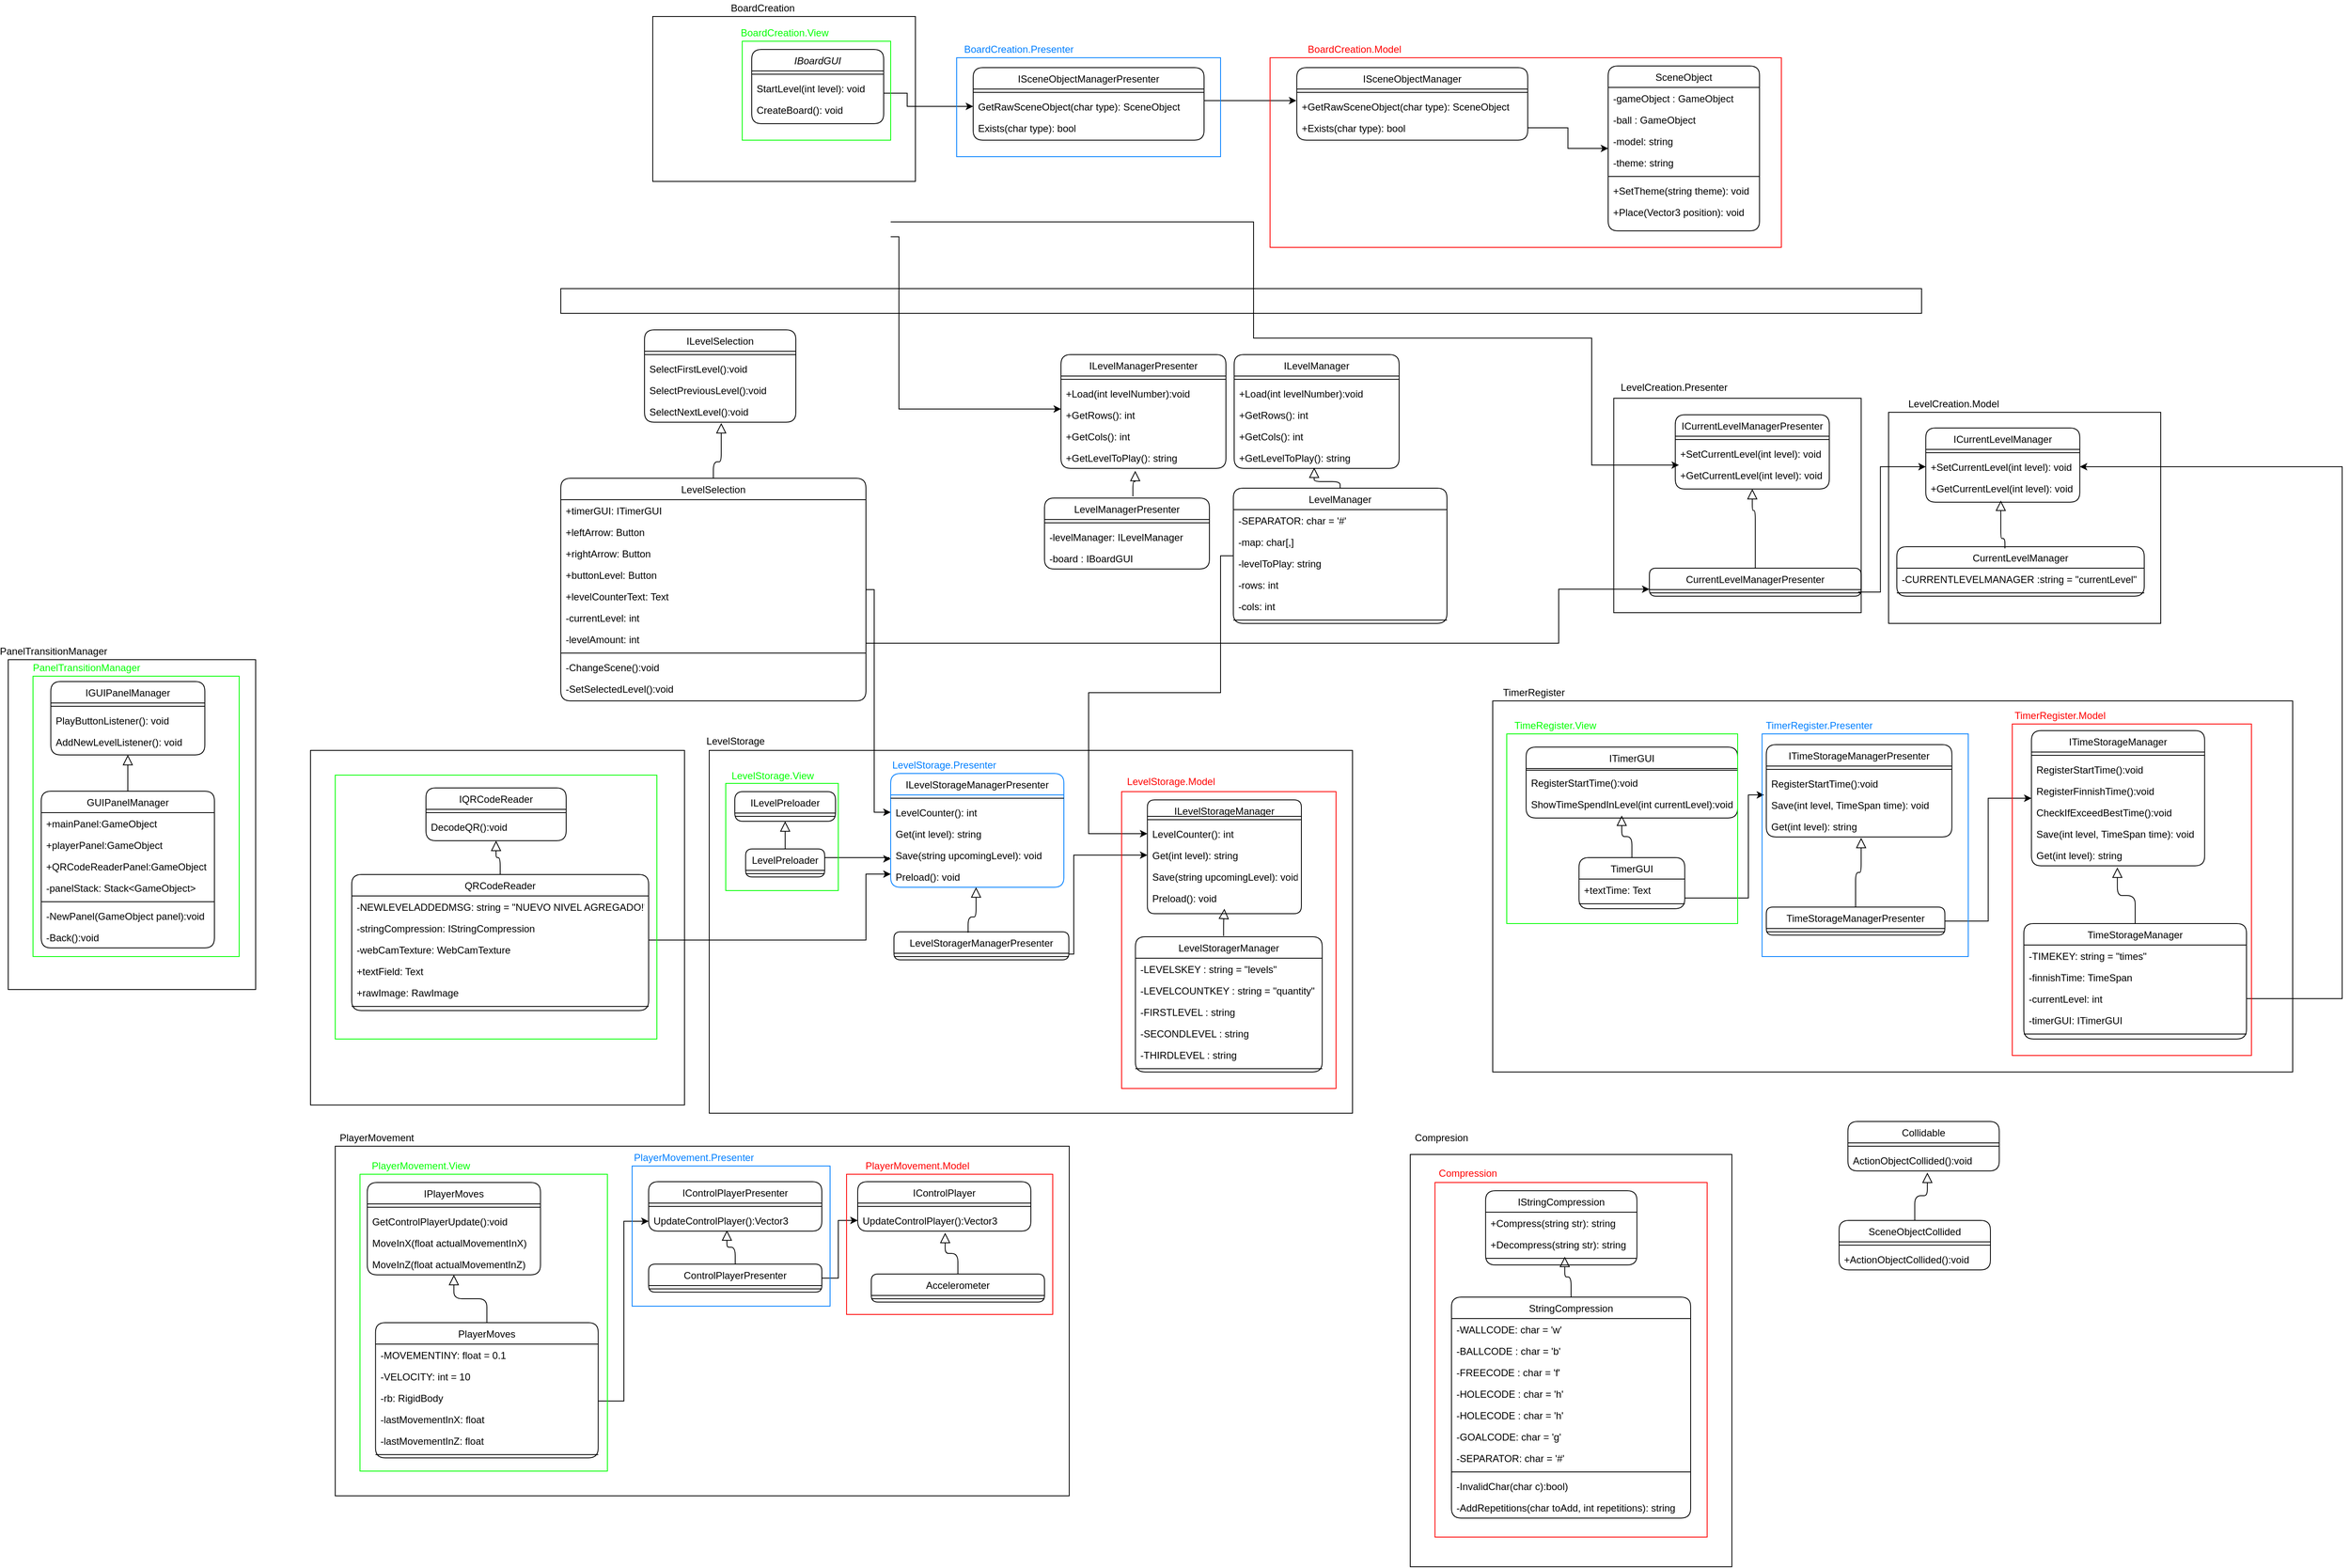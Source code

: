 <mxfile version="13.10.4" type="device"><diagram id="C5RBs43oDa-KdzZeNtuy" name="Page-1"><mxGraphModel dx="1984" dy="1748" grid="1" gridSize="10" guides="1" tooltips="1" connect="1" arrows="1" fold="1" page="1" pageScale="1" pageWidth="827" pageHeight="1169" background="#ffffff" math="0" shadow="0"><root><mxCell id="WIyWlLk6GJQsqaUBKTNV-0"/><mxCell id="WIyWlLk6GJQsqaUBKTNV-1" parent="WIyWlLk6GJQsqaUBKTNV-0"/><mxCell id="p8wWk1QG2bt-0syZEoVz-328" style="edgeStyle=orthogonalEdgeStyle;rounded=0;orthogonalLoop=1;jettySize=auto;html=1;entryX=0.024;entryY=0.038;entryDx=0;entryDy=0;entryPerimeter=0;" parent="WIyWlLk6GJQsqaUBKTNV-1" target="p8wWk1QG2bt-0syZEoVz-119" edge="1"><mxGeometry relative="1" as="geometry"><mxPoint x="850" y="430" as="targetPoint"/><Array as="points"><mxPoint x="930" y="229"/><mxPoint x="930" y="370"/><mxPoint x="1340" y="370"/><mxPoint x="1340" y="524"/></Array><mxPoint x="490" y="229.067" as="sourcePoint"/></mxGeometry></mxCell><mxCell id="zkfFHV4jXpPFQw0GAbJ--0" value="IBoardGUI" style="swimlane;fontStyle=2;align=center;verticalAlign=top;childLayout=stackLayout;horizontal=1;startSize=26;horizontalStack=0;resizeParent=1;resizeLast=0;collapsible=1;marginBottom=0;shadow=0;strokeWidth=1;rounded=1;" parent="WIyWlLk6GJQsqaUBKTNV-1" vertex="1"><mxGeometry x="321.5" y="20" width="160" height="90" as="geometry"><mxRectangle x="230" y="140" width="160" height="26" as="alternateBounds"/></mxGeometry></mxCell><mxCell id="zkfFHV4jXpPFQw0GAbJ--4" value="" style="line;html=1;strokeWidth=1;align=left;verticalAlign=middle;spacingTop=-1;spacingLeft=3;spacingRight=3;rotatable=0;labelPosition=right;points=[];portConstraint=eastwest;rounded=1;" parent="zkfFHV4jXpPFQw0GAbJ--0" vertex="1"><mxGeometry y="26" width="160" height="8" as="geometry"/></mxCell><mxCell id="zkfFHV4jXpPFQw0GAbJ--5" value="StartLevel(int level): void" style="text;align=left;verticalAlign=top;spacingLeft=4;spacingRight=4;overflow=hidden;rotatable=0;points=[[0,0.5],[1,0.5]];portConstraint=eastwest;rounded=1;" parent="zkfFHV4jXpPFQw0GAbJ--0" vertex="1"><mxGeometry y="34" width="160" height="26" as="geometry"/></mxCell><mxCell id="p8wWk1QG2bt-0syZEoVz-0" value="CreateBoard(): void" style="text;align=left;verticalAlign=top;spacingLeft=4;spacingRight=4;overflow=hidden;rotatable=0;points=[[0,0.5],[1,0.5]];portConstraint=eastwest;rounded=1;" parent="zkfFHV4jXpPFQw0GAbJ--0" vertex="1"><mxGeometry y="60" width="160" height="26" as="geometry"/></mxCell><mxCell id="p8wWk1QG2bt-0syZEoVz-18" value="SceneObject" style="swimlane;fontStyle=0;align=center;verticalAlign=top;childLayout=stackLayout;horizontal=1;startSize=26;horizontalStack=0;resizeParent=1;resizeLast=0;collapsible=1;marginBottom=0;shadow=0;strokeWidth=1;rounded=1;" parent="WIyWlLk6GJQsqaUBKTNV-1" vertex="1"><mxGeometry x="1360" y="40" width="183.5" height="200" as="geometry"><mxRectangle x="550" y="140" width="160" height="26" as="alternateBounds"/></mxGeometry></mxCell><mxCell id="p8wWk1QG2bt-0syZEoVz-20" value="-gameObject : GameObject" style="text;align=left;verticalAlign=top;spacingLeft=4;spacingRight=4;overflow=hidden;rotatable=0;points=[[0,0.5],[1,0.5]];portConstraint=eastwest;shadow=0;html=0;rounded=1;" parent="p8wWk1QG2bt-0syZEoVz-18" vertex="1"><mxGeometry y="26" width="183.5" height="26" as="geometry"/></mxCell><mxCell id="p8wWk1QG2bt-0syZEoVz-21" value="-ball : GameObject" style="text;align=left;verticalAlign=top;spacingLeft=4;spacingRight=4;overflow=hidden;rotatable=0;points=[[0,0.5],[1,0.5]];portConstraint=eastwest;shadow=0;html=0;rounded=1;" parent="p8wWk1QG2bt-0syZEoVz-18" vertex="1"><mxGeometry y="52" width="183.5" height="26" as="geometry"/></mxCell><mxCell id="p8wWk1QG2bt-0syZEoVz-22" value="-model: string" style="text;align=left;verticalAlign=top;spacingLeft=4;spacingRight=4;overflow=hidden;rotatable=0;points=[[0,0.5],[1,0.5]];portConstraint=eastwest;shadow=0;html=0;rounded=1;" parent="p8wWk1QG2bt-0syZEoVz-18" vertex="1"><mxGeometry y="78" width="183.5" height="26" as="geometry"/></mxCell><mxCell id="p8wWk1QG2bt-0syZEoVz-23" value="-theme: string" style="text;align=left;verticalAlign=top;spacingLeft=4;spacingRight=4;overflow=hidden;rotatable=0;points=[[0,0.5],[1,0.5]];portConstraint=eastwest;shadow=0;html=0;rounded=1;" parent="p8wWk1QG2bt-0syZEoVz-18" vertex="1"><mxGeometry y="104" width="183.5" height="26" as="geometry"/></mxCell><mxCell id="p8wWk1QG2bt-0syZEoVz-24" value="" style="line;html=1;strokeWidth=1;align=left;verticalAlign=middle;spacingTop=-1;spacingLeft=3;spacingRight=3;rotatable=0;labelPosition=right;points=[];portConstraint=eastwest;rounded=1;" parent="p8wWk1QG2bt-0syZEoVz-18" vertex="1"><mxGeometry y="130" width="183.5" height="8" as="geometry"/></mxCell><mxCell id="p8wWk1QG2bt-0syZEoVz-25" value="+SetTheme(string theme): void" style="text;align=left;verticalAlign=top;spacingLeft=4;spacingRight=4;overflow=hidden;rotatable=0;points=[[0,0.5],[1,0.5]];portConstraint=eastwest;rounded=1;" parent="p8wWk1QG2bt-0syZEoVz-18" vertex="1"><mxGeometry y="138" width="183.5" height="26" as="geometry"/></mxCell><mxCell id="p8wWk1QG2bt-0syZEoVz-26" value="+Place(Vector3 position): void" style="text;align=left;verticalAlign=top;spacingLeft=4;spacingRight=4;overflow=hidden;rotatable=0;points=[[0,0.5],[1,0.5]];portConstraint=eastwest;rounded=1;" parent="p8wWk1QG2bt-0syZEoVz-18" vertex="1"><mxGeometry y="164" width="183.5" height="26" as="geometry"/></mxCell><mxCell id="p8wWk1QG2bt-0syZEoVz-47" value="ISceneObjectManager" style="swimlane;fontStyle=0;align=center;verticalAlign=top;childLayout=stackLayout;horizontal=1;startSize=26;horizontalStack=0;resizeParent=1;resizeLast=0;collapsible=1;marginBottom=0;shadow=0;strokeWidth=1;rounded=1;" parent="WIyWlLk6GJQsqaUBKTNV-1" vertex="1"><mxGeometry x="982.44" y="42" width="280" height="88" as="geometry"><mxRectangle x="130" y="380" width="160" height="26" as="alternateBounds"/></mxGeometry></mxCell><mxCell id="p8wWk1QG2bt-0syZEoVz-48" value="" style="line;html=1;strokeWidth=1;align=left;verticalAlign=middle;spacingTop=-1;spacingLeft=3;spacingRight=3;rotatable=0;labelPosition=right;points=[];portConstraint=eastwest;rounded=1;" parent="p8wWk1QG2bt-0syZEoVz-47" vertex="1"><mxGeometry y="26" width="280" height="8" as="geometry"/></mxCell><mxCell id="p8wWk1QG2bt-0syZEoVz-49" value="+GetRawSceneObject(char type): SceneObject" style="text;align=left;verticalAlign=top;spacingLeft=4;spacingRight=4;overflow=hidden;rotatable=0;points=[[0,0.5],[1,0.5]];portConstraint=eastwest;rounded=1;" parent="p8wWk1QG2bt-0syZEoVz-47" vertex="1"><mxGeometry y="34" width="280" height="26" as="geometry"/></mxCell><mxCell id="p8wWk1QG2bt-0syZEoVz-50" value="+Exists(char type): bool" style="text;align=left;verticalAlign=top;spacingLeft=4;spacingRight=4;overflow=hidden;rotatable=0;points=[[0,0.5],[1,0.5]];portConstraint=eastwest;rounded=1;" parent="p8wWk1QG2bt-0syZEoVz-47" vertex="1"><mxGeometry y="60" width="280" height="26" as="geometry"/></mxCell><mxCell id="p8wWk1QG2bt-0syZEoVz-327" style="edgeStyle=orthogonalEdgeStyle;rounded=0;orthogonalLoop=1;jettySize=auto;html=1;exitX=1;exitY=0.5;exitDx=0;exitDy=0;" parent="WIyWlLk6GJQsqaUBKTNV-1" source="p8wWk1QG2bt-0syZEoVz-50" target="p8wWk1QG2bt-0syZEoVz-18" edge="1"><mxGeometry relative="1" as="geometry"><mxPoint x="1282.44" y="186" as="sourcePoint"/></mxGeometry></mxCell><mxCell id="p8wWk1QG2bt-0syZEoVz-59" value="Collidable" style="swimlane;fontStyle=0;align=center;verticalAlign=top;childLayout=stackLayout;horizontal=1;startSize=26;horizontalStack=0;resizeParent=1;resizeLast=0;collapsible=1;marginBottom=0;shadow=0;strokeWidth=1;rounded=1;" parent="WIyWlLk6GJQsqaUBKTNV-1" vertex="1"><mxGeometry x="1650.69" y="1320" width="183.5" height="60" as="geometry"><mxRectangle x="550" y="140" width="160" height="26" as="alternateBounds"/></mxGeometry></mxCell><mxCell id="p8wWk1QG2bt-0syZEoVz-64" value="" style="line;html=1;strokeWidth=1;align=left;verticalAlign=middle;spacingTop=-1;spacingLeft=3;spacingRight=3;rotatable=0;labelPosition=right;points=[];portConstraint=eastwest;rounded=1;" parent="p8wWk1QG2bt-0syZEoVz-59" vertex="1"><mxGeometry y="26" width="183.5" height="8" as="geometry"/></mxCell><mxCell id="p8wWk1QG2bt-0syZEoVz-66" value="ActionObjectCollided():void" style="text;align=left;verticalAlign=top;spacingLeft=4;spacingRight=4;overflow=hidden;rotatable=0;points=[[0,0.5],[1,0.5]];portConstraint=eastwest;rounded=1;" parent="p8wWk1QG2bt-0syZEoVz-59" vertex="1"><mxGeometry y="34" width="183.5" height="26" as="geometry"/></mxCell><mxCell id="p8wWk1QG2bt-0syZEoVz-67" value="SceneObjectCollided" style="swimlane;fontStyle=0;align=center;verticalAlign=top;childLayout=stackLayout;horizontal=1;startSize=26;horizontalStack=0;resizeParent=1;resizeLast=0;collapsible=1;marginBottom=0;shadow=0;strokeWidth=1;rounded=1;" parent="WIyWlLk6GJQsqaUBKTNV-1" vertex="1"><mxGeometry x="1640" y="1440" width="183.5" height="60" as="geometry"><mxRectangle x="550" y="140" width="160" height="26" as="alternateBounds"/></mxGeometry></mxCell><mxCell id="p8wWk1QG2bt-0syZEoVz-68" value="" style="line;html=1;strokeWidth=1;align=left;verticalAlign=middle;spacingTop=-1;spacingLeft=3;spacingRight=3;rotatable=0;labelPosition=right;points=[];portConstraint=eastwest;rounded=1;" parent="p8wWk1QG2bt-0syZEoVz-67" vertex="1"><mxGeometry y="26" width="183.5" height="8" as="geometry"/></mxCell><mxCell id="p8wWk1QG2bt-0syZEoVz-69" value="+ActionObjectCollided():void" style="text;align=left;verticalAlign=top;spacingLeft=4;spacingRight=4;overflow=hidden;rotatable=0;points=[[0,0.5],[1,0.5]];portConstraint=eastwest;rounded=1;" parent="p8wWk1QG2bt-0syZEoVz-67" vertex="1"><mxGeometry y="34" width="183.5" height="26" as="geometry"/></mxCell><mxCell id="p8wWk1QG2bt-0syZEoVz-70" value="" style="endArrow=block;endSize=10;endFill=0;shadow=0;strokeWidth=1;edgeStyle=elbowEdgeStyle;elbow=vertical;exitX=0.5;exitY=0;exitDx=0;exitDy=0;entryX=0.525;entryY=1.077;entryDx=0;entryDy=0;entryPerimeter=0;" parent="WIyWlLk6GJQsqaUBKTNV-1" source="p8wWk1QG2bt-0syZEoVz-67" target="p8wWk1QG2bt-0syZEoVz-66" edge="1"><mxGeometry width="160" relative="1" as="geometry"><mxPoint x="1731.85" y="1235" as="sourcePoint"/><mxPoint x="1849.1" y="1380" as="targetPoint"/><Array as="points"><mxPoint x="1830.1" y="1410"/></Array></mxGeometry></mxCell><mxCell id="p8wWk1QG2bt-0syZEoVz-72" value="IStringCompression" style="swimlane;fontStyle=0;align=center;verticalAlign=top;childLayout=stackLayout;horizontal=1;startSize=26;horizontalStack=0;resizeParent=1;resizeLast=0;collapsible=1;marginBottom=0;shadow=0;strokeWidth=1;rounded=1;" parent="WIyWlLk6GJQsqaUBKTNV-1" vertex="1"><mxGeometry x="1211.38" y="1404" width="183.5" height="90" as="geometry"><mxRectangle x="550" y="140" width="160" height="26" as="alternateBounds"/></mxGeometry></mxCell><mxCell id="p8wWk1QG2bt-0syZEoVz-74" value="+Compress(string str): string" style="text;align=left;verticalAlign=top;spacingLeft=4;spacingRight=4;overflow=hidden;rotatable=0;points=[[0,0.5],[1,0.5]];portConstraint=eastwest;rounded=1;" parent="p8wWk1QG2bt-0syZEoVz-72" vertex="1"><mxGeometry y="26" width="183.5" height="26" as="geometry"/></mxCell><mxCell id="p8wWk1QG2bt-0syZEoVz-75" value="+Decompress(string str): string" style="text;align=left;verticalAlign=top;spacingLeft=4;spacingRight=4;overflow=hidden;rotatable=0;points=[[0,0.5],[1,0.5]];portConstraint=eastwest;rounded=1;" parent="p8wWk1QG2bt-0syZEoVz-72" vertex="1"><mxGeometry y="52" width="183.5" height="26" as="geometry"/></mxCell><mxCell id="p8wWk1QG2bt-0syZEoVz-73" value="" style="line;html=1;strokeWidth=1;align=left;verticalAlign=middle;spacingTop=-1;spacingLeft=3;spacingRight=3;rotatable=0;labelPosition=right;points=[];portConstraint=eastwest;rounded=1;" parent="p8wWk1QG2bt-0syZEoVz-72" vertex="1"><mxGeometry y="78" width="183.5" height="8" as="geometry"/></mxCell><mxCell id="p8wWk1QG2bt-0syZEoVz-76" value="StringCompression" style="swimlane;fontStyle=0;align=center;verticalAlign=top;childLayout=stackLayout;horizontal=1;startSize=26;horizontalStack=0;resizeParent=1;resizeLast=0;collapsible=1;marginBottom=0;shadow=0;strokeWidth=1;rounded=1;" parent="WIyWlLk6GJQsqaUBKTNV-1" vertex="1"><mxGeometry x="1170" y="1533" width="290" height="268" as="geometry"><mxRectangle x="550" y="140" width="160" height="26" as="alternateBounds"/></mxGeometry></mxCell><mxCell id="p8wWk1QG2bt-0syZEoVz-82" value="-WALLCODE: char = 'w'" style="text;align=left;verticalAlign=top;spacingLeft=4;spacingRight=4;overflow=hidden;rotatable=0;points=[[0,0.5],[1,0.5]];portConstraint=eastwest;rounded=1;" parent="p8wWk1QG2bt-0syZEoVz-76" vertex="1"><mxGeometry y="26" width="290" height="26" as="geometry"/></mxCell><mxCell id="p8wWk1QG2bt-0syZEoVz-81" value="-BALLCODE : char = 'b'" style="text;align=left;verticalAlign=top;spacingLeft=4;spacingRight=4;overflow=hidden;rotatable=0;points=[[0,0.5],[1,0.5]];portConstraint=eastwest;rounded=1;" parent="p8wWk1QG2bt-0syZEoVz-76" vertex="1"><mxGeometry y="52" width="290" height="26" as="geometry"/></mxCell><mxCell id="p8wWk1QG2bt-0syZEoVz-83" value="-FREECODE : char = 'f'" style="text;align=left;verticalAlign=top;spacingLeft=4;spacingRight=4;overflow=hidden;rotatable=0;points=[[0,0.5],[1,0.5]];portConstraint=eastwest;rounded=1;" parent="p8wWk1QG2bt-0syZEoVz-76" vertex="1"><mxGeometry y="78" width="290" height="26" as="geometry"/></mxCell><mxCell id="p8wWk1QG2bt-0syZEoVz-95" value="-HOLECODE : char = 'h'" style="text;align=left;verticalAlign=top;spacingLeft=4;spacingRight=4;overflow=hidden;rotatable=0;points=[[0,0.5],[1,0.5]];portConstraint=eastwest;rounded=1;" parent="p8wWk1QG2bt-0syZEoVz-76" vertex="1"><mxGeometry y="104" width="290" height="26" as="geometry"/></mxCell><mxCell id="p8wWk1QG2bt-0syZEoVz-84" value="-HOLECODE : char = 'h'" style="text;align=left;verticalAlign=top;spacingLeft=4;spacingRight=4;overflow=hidden;rotatable=0;points=[[0,0.5],[1,0.5]];portConstraint=eastwest;rounded=1;" parent="p8wWk1QG2bt-0syZEoVz-76" vertex="1"><mxGeometry y="130" width="290" height="26" as="geometry"/></mxCell><mxCell id="p8wWk1QG2bt-0syZEoVz-85" value="-GOALCODE: char = 'g'" style="text;align=left;verticalAlign=top;spacingLeft=4;spacingRight=4;overflow=hidden;rotatable=0;points=[[0,0.5],[1,0.5]];portConstraint=eastwest;rounded=1;" parent="p8wWk1QG2bt-0syZEoVz-76" vertex="1"><mxGeometry y="156" width="290" height="26" as="geometry"/></mxCell><mxCell id="p8wWk1QG2bt-0syZEoVz-86" value="-SEPARATOR: char = '#'" style="text;align=left;verticalAlign=top;spacingLeft=4;spacingRight=4;overflow=hidden;rotatable=0;points=[[0,0.5],[1,0.5]];portConstraint=eastwest;rounded=1;" parent="p8wWk1QG2bt-0syZEoVz-76" vertex="1"><mxGeometry y="182" width="290" height="26" as="geometry"/></mxCell><mxCell id="p8wWk1QG2bt-0syZEoVz-77" value="" style="line;html=1;strokeWidth=1;align=left;verticalAlign=middle;spacingTop=-1;spacingLeft=3;spacingRight=3;rotatable=0;labelPosition=right;points=[];portConstraint=eastwest;rounded=1;" parent="p8wWk1QG2bt-0syZEoVz-76" vertex="1"><mxGeometry y="208" width="290" height="8" as="geometry"/></mxCell><mxCell id="p8wWk1QG2bt-0syZEoVz-87" value="-InvalidChar(char c):bool)" style="text;align=left;verticalAlign=top;spacingLeft=4;spacingRight=4;overflow=hidden;rotatable=0;points=[[0,0.5],[1,0.5]];portConstraint=eastwest;rounded=1;" parent="p8wWk1QG2bt-0syZEoVz-76" vertex="1"><mxGeometry y="216" width="290" height="26" as="geometry"/></mxCell><mxCell id="p8wWk1QG2bt-0syZEoVz-88" value="-AddRepetitions(char toAdd, int repetitions): string" style="text;align=left;verticalAlign=top;spacingLeft=4;spacingRight=4;overflow=hidden;rotatable=0;points=[[0,0.5],[1,0.5]];portConstraint=eastwest;rounded=1;" parent="p8wWk1QG2bt-0syZEoVz-76" vertex="1"><mxGeometry y="242" width="290" height="26" as="geometry"/></mxCell><mxCell id="p8wWk1QG2bt-0syZEoVz-80" value="" style="endArrow=block;endSize=10;endFill=0;shadow=0;strokeWidth=1;edgeStyle=elbowEdgeStyle;elbow=vertical;exitX=0.5;exitY=0;exitDx=0;exitDy=0;entryX=0.523;entryY=1.077;entryDx=0;entryDy=0;entryPerimeter=0;" parent="WIyWlLk6GJQsqaUBKTNV-1" source="p8wWk1QG2bt-0syZEoVz-76" target="p8wWk1QG2bt-0syZEoVz-75" edge="1"><mxGeometry width="160" relative="1" as="geometry"><mxPoint x="675.69" y="1306" as="sourcePoint"/><mxPoint x="703.94" y="1246" as="targetPoint"/><Array as="points"/></mxGeometry></mxCell><mxCell id="p8wWk1QG2bt-0syZEoVz-89" value="ILevelSelection" style="swimlane;fontStyle=0;align=center;verticalAlign=top;childLayout=stackLayout;horizontal=1;startSize=26;horizontalStack=0;resizeParent=1;resizeLast=0;collapsible=1;marginBottom=0;shadow=0;strokeWidth=1;rounded=1;" parent="WIyWlLk6GJQsqaUBKTNV-1" vertex="1"><mxGeometry x="191.5" y="360" width="183.5" height="112" as="geometry"><mxRectangle x="550" y="140" width="160" height="26" as="alternateBounds"/></mxGeometry></mxCell><mxCell id="p8wWk1QG2bt-0syZEoVz-90" value="" style="line;html=1;strokeWidth=1;align=left;verticalAlign=middle;spacingTop=-1;spacingLeft=3;spacingRight=3;rotatable=0;labelPosition=right;points=[];portConstraint=eastwest;rounded=1;" parent="p8wWk1QG2bt-0syZEoVz-89" vertex="1"><mxGeometry y="26" width="183.5" height="8" as="geometry"/></mxCell><mxCell id="p8wWk1QG2bt-0syZEoVz-94" value="SelectFirstLevel():void" style="text;align=left;verticalAlign=top;spacingLeft=4;spacingRight=4;overflow=hidden;rotatable=0;points=[[0,0.5],[1,0.5]];portConstraint=eastwest;rounded=1;" parent="p8wWk1QG2bt-0syZEoVz-89" vertex="1"><mxGeometry y="34" width="183.5" height="26" as="geometry"/></mxCell><mxCell id="p8wWk1QG2bt-0syZEoVz-93" value="SelectPreviousLevel():void" style="text;align=left;verticalAlign=top;spacingLeft=4;spacingRight=4;overflow=hidden;rotatable=0;points=[[0,0.5],[1,0.5]];portConstraint=eastwest;rounded=1;" parent="p8wWk1QG2bt-0syZEoVz-89" vertex="1"><mxGeometry y="60" width="183.5" height="26" as="geometry"/></mxCell><mxCell id="p8wWk1QG2bt-0syZEoVz-91" value="SelectNextLevel():void" style="text;align=left;verticalAlign=top;spacingLeft=4;spacingRight=4;overflow=hidden;rotatable=0;points=[[0,0.5],[1,0.5]];portConstraint=eastwest;rounded=1;" parent="p8wWk1QG2bt-0syZEoVz-89" vertex="1"><mxGeometry y="86" width="183.5" height="26" as="geometry"/></mxCell><mxCell id="p8wWk1QG2bt-0syZEoVz-331" style="edgeStyle=orthogonalEdgeStyle;rounded=0;orthogonalLoop=1;jettySize=auto;html=1;entryX=0;entryY=0.75;entryDx=0;entryDy=0;" parent="WIyWlLk6GJQsqaUBKTNV-1" source="p8wWk1QG2bt-0syZEoVz-96" target="p8wWk1QG2bt-0syZEoVz-120" edge="1"><mxGeometry relative="1" as="geometry"><mxPoint x="1076.25" y="579" as="targetPoint"/><Array as="points"><mxPoint x="1300" y="740"/><mxPoint x="1300" y="675"/></Array></mxGeometry></mxCell><mxCell id="p8wWk1QG2bt-0syZEoVz-340" style="edgeStyle=orthogonalEdgeStyle;rounded=0;orthogonalLoop=1;jettySize=auto;html=1;" parent="WIyWlLk6GJQsqaUBKTNV-1" source="p8wWk1QG2bt-0syZEoVz-96" target="p8wWk1QG2bt-0syZEoVz-184" edge="1"><mxGeometry relative="1" as="geometry"><Array as="points"><mxPoint x="470" y="675"/><mxPoint x="470" y="945"/></Array></mxGeometry></mxCell><mxCell id="p8wWk1QG2bt-0syZEoVz-96" value="LevelSelection" style="swimlane;fontStyle=0;align=center;verticalAlign=top;childLayout=stackLayout;horizontal=1;startSize=26;horizontalStack=0;resizeParent=1;resizeLast=0;collapsible=1;marginBottom=0;shadow=0;strokeWidth=1;rounded=1;" parent="WIyWlLk6GJQsqaUBKTNV-1" vertex="1"><mxGeometry x="90" y="540" width="370" height="270" as="geometry"><mxRectangle x="550" y="140" width="160" height="26" as="alternateBounds"/></mxGeometry></mxCell><mxCell id="p8wWk1QG2bt-0syZEoVz-98" value="+timerGUI: ITimerGUI " style="text;align=left;verticalAlign=top;spacingLeft=4;spacingRight=4;overflow=hidden;rotatable=0;points=[[0,0.5],[1,0.5]];portConstraint=eastwest;rounded=1;" parent="p8wWk1QG2bt-0syZEoVz-96" vertex="1"><mxGeometry y="26" width="370" height="26" as="geometry"/></mxCell><mxCell id="p8wWk1QG2bt-0syZEoVz-99" value="+leftArrow: Button" style="text;align=left;verticalAlign=top;spacingLeft=4;spacingRight=4;overflow=hidden;rotatable=0;points=[[0,0.5],[1,0.5]];portConstraint=eastwest;rounded=1;" parent="p8wWk1QG2bt-0syZEoVz-96" vertex="1"><mxGeometry y="52" width="370" height="26" as="geometry"/></mxCell><mxCell id="p8wWk1QG2bt-0syZEoVz-100" value="+rightArrow: Button" style="text;align=left;verticalAlign=top;spacingLeft=4;spacingRight=4;overflow=hidden;rotatable=0;points=[[0,0.5],[1,0.5]];portConstraint=eastwest;rounded=1;" parent="p8wWk1QG2bt-0syZEoVz-96" vertex="1"><mxGeometry y="78" width="370" height="26" as="geometry"/></mxCell><mxCell id="p8wWk1QG2bt-0syZEoVz-101" value="+buttonLevel: Button" style="text;align=left;verticalAlign=top;spacingLeft=4;spacingRight=4;overflow=hidden;rotatable=0;points=[[0,0.5],[1,0.5]];portConstraint=eastwest;rounded=1;" parent="p8wWk1QG2bt-0syZEoVz-96" vertex="1"><mxGeometry y="104" width="370" height="26" as="geometry"/></mxCell><mxCell id="p8wWk1QG2bt-0syZEoVz-102" value="+levelCounterText: Text" style="text;align=left;verticalAlign=top;spacingLeft=4;spacingRight=4;overflow=hidden;rotatable=0;points=[[0,0.5],[1,0.5]];portConstraint=eastwest;rounded=1;" parent="p8wWk1QG2bt-0syZEoVz-96" vertex="1"><mxGeometry y="130" width="370" height="26" as="geometry"/></mxCell><mxCell id="p8wWk1QG2bt-0syZEoVz-103" value="-currentLevel: int" style="text;align=left;verticalAlign=top;spacingLeft=4;spacingRight=4;overflow=hidden;rotatable=0;points=[[0,0.5],[1,0.5]];portConstraint=eastwest;rounded=1;" parent="p8wWk1QG2bt-0syZEoVz-96" vertex="1"><mxGeometry y="156" width="370" height="26" as="geometry"/></mxCell><mxCell id="p8wWk1QG2bt-0syZEoVz-104" value="-levelAmount: int" style="text;align=left;verticalAlign=top;spacingLeft=4;spacingRight=4;overflow=hidden;rotatable=0;points=[[0,0.5],[1,0.5]];portConstraint=eastwest;rounded=1;" parent="p8wWk1QG2bt-0syZEoVz-96" vertex="1"><mxGeometry y="182" width="370" height="26" as="geometry"/></mxCell><mxCell id="p8wWk1QG2bt-0syZEoVz-97" value="" style="line;html=1;strokeWidth=1;align=left;verticalAlign=middle;spacingTop=-1;spacingLeft=3;spacingRight=3;rotatable=0;labelPosition=right;points=[];portConstraint=eastwest;rounded=1;" parent="p8wWk1QG2bt-0syZEoVz-96" vertex="1"><mxGeometry y="208" width="370" height="8" as="geometry"/></mxCell><mxCell id="p8wWk1QG2bt-0syZEoVz-110" value="-ChangeScene():void" style="text;align=left;verticalAlign=top;spacingLeft=4;spacingRight=4;overflow=hidden;rotatable=0;points=[[0,0.5],[1,0.5]];portConstraint=eastwest;rounded=1;" parent="p8wWk1QG2bt-0syZEoVz-96" vertex="1"><mxGeometry y="216" width="370" height="26" as="geometry"/></mxCell><mxCell id="p8wWk1QG2bt-0syZEoVz-111" value="-SetSelectedLevel():void" style="text;align=left;verticalAlign=top;spacingLeft=4;spacingRight=4;overflow=hidden;rotatable=0;points=[[0,0.5],[1,0.5]];portConstraint=eastwest;rounded=1;" parent="p8wWk1QG2bt-0syZEoVz-96" vertex="1"><mxGeometry y="242" width="370" height="26" as="geometry"/></mxCell><mxCell id="p8wWk1QG2bt-0syZEoVz-113" value="" style="endArrow=block;endSize=10;endFill=0;shadow=0;strokeWidth=1;edgeStyle=elbowEdgeStyle;elbow=vertical;exitX=0.5;exitY=0;exitDx=0;exitDy=0;entryX=0.507;entryY=1.038;entryDx=0;entryDy=0;entryPerimeter=0;" parent="WIyWlLk6GJQsqaUBKTNV-1" source="p8wWk1QG2bt-0syZEoVz-96" target="p8wWk1QG2bt-0syZEoVz-91" edge="1"><mxGeometry width="160" relative="1" as="geometry"><mxPoint x="550" y="280" as="sourcePoint"/><mxPoint x="500.97" y="218.002" as="targetPoint"/><Array as="points"><mxPoint x="230" y="520"/></Array></mxGeometry></mxCell><mxCell id="p8wWk1QG2bt-0syZEoVz-114" value="ICurrentLevelManagerPresenter" style="swimlane;fontStyle=0;align=center;verticalAlign=top;childLayout=stackLayout;horizontal=1;startSize=26;horizontalStack=0;resizeParent=1;resizeLast=0;collapsible=1;marginBottom=0;shadow=0;strokeWidth=1;rounded=1;" parent="WIyWlLk6GJQsqaUBKTNV-1" vertex="1"><mxGeometry x="1441.37" y="463" width="186.75" height="90" as="geometry"><mxRectangle x="550" y="140" width="160" height="26" as="alternateBounds"/></mxGeometry></mxCell><mxCell id="p8wWk1QG2bt-0syZEoVz-115" value="" style="line;html=1;strokeWidth=1;align=left;verticalAlign=middle;spacingTop=-1;spacingLeft=3;spacingRight=3;rotatable=0;labelPosition=right;points=[];portConstraint=eastwest;rounded=1;" parent="p8wWk1QG2bt-0syZEoVz-114" vertex="1"><mxGeometry y="26" width="186.75" height="8" as="geometry"/></mxCell><mxCell id="p8wWk1QG2bt-0syZEoVz-116" value="+SetCurrentLevel(int level): void" style="text;align=left;verticalAlign=top;spacingLeft=4;spacingRight=4;overflow=hidden;rotatable=0;points=[[0,0.5],[1,0.5]];portConstraint=eastwest;rounded=1;" parent="p8wWk1QG2bt-0syZEoVz-114" vertex="1"><mxGeometry y="34" width="186.75" height="26" as="geometry"/></mxCell><mxCell id="p8wWk1QG2bt-0syZEoVz-119" value="+GetCurrentLevel(int level): void" style="text;align=left;verticalAlign=top;spacingLeft=4;spacingRight=4;overflow=hidden;rotatable=0;points=[[0,0.5],[1,0.5]];portConstraint=eastwest;rounded=1;" parent="p8wWk1QG2bt-0syZEoVz-114" vertex="1"><mxGeometry y="60" width="186.75" height="26" as="geometry"/></mxCell><mxCell id="p8wWk1QG2bt-0syZEoVz-120" value="CurrentLevelManagerPresenter" style="swimlane;fontStyle=0;align=center;verticalAlign=top;childLayout=stackLayout;horizontal=1;startSize=26;horizontalStack=0;resizeParent=1;resizeLast=0;collapsible=1;marginBottom=0;shadow=0;strokeWidth=1;rounded=1;" parent="WIyWlLk6GJQsqaUBKTNV-1" vertex="1"><mxGeometry x="1410" y="649" width="256.75" height="34" as="geometry"><mxRectangle x="550" y="140" width="160" height="26" as="alternateBounds"/></mxGeometry></mxCell><mxCell id="p8wWk1QG2bt-0syZEoVz-121" value="" style="line;html=1;strokeWidth=1;align=left;verticalAlign=middle;spacingTop=-1;spacingLeft=3;spacingRight=3;rotatable=0;labelPosition=right;points=[];portConstraint=eastwest;rounded=1;" parent="p8wWk1QG2bt-0syZEoVz-120" vertex="1"><mxGeometry y="26" width="256.75" height="8" as="geometry"/></mxCell><mxCell id="p8wWk1QG2bt-0syZEoVz-124" value="ILevelManagerPresenter" style="swimlane;fontStyle=0;align=center;verticalAlign=top;childLayout=stackLayout;horizontal=1;startSize=26;horizontalStack=0;resizeParent=1;resizeLast=0;collapsible=1;marginBottom=0;shadow=0;strokeWidth=1;rounded=1;" parent="WIyWlLk6GJQsqaUBKTNV-1" vertex="1"><mxGeometry x="696.5" y="390" width="200" height="138" as="geometry"><mxRectangle x="550" y="140" width="160" height="26" as="alternateBounds"/></mxGeometry></mxCell><mxCell id="p8wWk1QG2bt-0syZEoVz-125" value="" style="line;html=1;strokeWidth=1;align=left;verticalAlign=middle;spacingTop=-1;spacingLeft=3;spacingRight=3;rotatable=0;labelPosition=right;points=[];portConstraint=eastwest;rounded=1;" parent="p8wWk1QG2bt-0syZEoVz-124" vertex="1"><mxGeometry y="26" width="200" height="8" as="geometry"/></mxCell><mxCell id="p8wWk1QG2bt-0syZEoVz-126" value="+Load(int levelNumber):void" style="text;align=left;verticalAlign=top;spacingLeft=4;spacingRight=4;overflow=hidden;rotatable=0;points=[[0,0.5],[1,0.5]];portConstraint=eastwest;rounded=1;" parent="p8wWk1QG2bt-0syZEoVz-124" vertex="1"><mxGeometry y="34" width="200" height="26" as="geometry"/></mxCell><mxCell id="p8wWk1QG2bt-0syZEoVz-127" value="+GetRows(): int" style="text;align=left;verticalAlign=top;spacingLeft=4;spacingRight=4;overflow=hidden;rotatable=0;points=[[0,0.5],[1,0.5]];portConstraint=eastwest;rounded=1;" parent="p8wWk1QG2bt-0syZEoVz-124" vertex="1"><mxGeometry y="60" width="200" height="26" as="geometry"/></mxCell><mxCell id="p8wWk1QG2bt-0syZEoVz-128" value="+GetCols(): int" style="text;align=left;verticalAlign=top;spacingLeft=4;spacingRight=4;overflow=hidden;rotatable=0;points=[[0,0.5],[1,0.5]];portConstraint=eastwest;rounded=1;" parent="p8wWk1QG2bt-0syZEoVz-124" vertex="1"><mxGeometry y="86" width="200" height="26" as="geometry"/></mxCell><mxCell id="p8wWk1QG2bt-0syZEoVz-129" value="+GetLevelToPlay(): string" style="text;align=left;verticalAlign=top;spacingLeft=4;spacingRight=4;overflow=hidden;rotatable=0;points=[[0,0.5],[1,0.5]];portConstraint=eastwest;rounded=1;" parent="p8wWk1QG2bt-0syZEoVz-124" vertex="1"><mxGeometry y="112" width="200" height="26" as="geometry"/></mxCell><mxCell id="p8wWk1QG2bt-0syZEoVz-131" value="LevelManagerPresenter" style="swimlane;fontStyle=0;align=center;verticalAlign=top;childLayout=stackLayout;horizontal=1;startSize=26;horizontalStack=0;resizeParent=1;resizeLast=0;collapsible=1;marginBottom=0;shadow=0;strokeWidth=1;rounded=1;" parent="WIyWlLk6GJQsqaUBKTNV-1" vertex="1"><mxGeometry x="676.5" y="564" width="200" height="86" as="geometry"><mxRectangle x="550" y="140" width="160" height="26" as="alternateBounds"/></mxGeometry></mxCell><mxCell id="p8wWk1QG2bt-0syZEoVz-132" value="" style="line;html=1;strokeWidth=1;align=left;verticalAlign=middle;spacingTop=-1;spacingLeft=3;spacingRight=3;rotatable=0;labelPosition=right;points=[];portConstraint=eastwest;rounded=1;" parent="p8wWk1QG2bt-0syZEoVz-131" vertex="1"><mxGeometry y="26" width="200" height="8" as="geometry"/></mxCell><mxCell id="p8wWk1QG2bt-0syZEoVz-133" value="-levelManager: ILevelManager" style="text;align=left;verticalAlign=top;spacingLeft=4;spacingRight=4;overflow=hidden;rotatable=0;points=[[0,0.5],[1,0.5]];portConstraint=eastwest;rounded=1;" parent="p8wWk1QG2bt-0syZEoVz-131" vertex="1"><mxGeometry y="34" width="200" height="26" as="geometry"/></mxCell><mxCell id="p8wWk1QG2bt-0syZEoVz-140" value="-board : IBoardGUI" style="text;align=left;verticalAlign=top;spacingLeft=4;spacingRight=4;overflow=hidden;rotatable=0;points=[[0,0.5],[1,0.5]];portConstraint=eastwest;rounded=1;" parent="p8wWk1QG2bt-0syZEoVz-131" vertex="1"><mxGeometry y="60" width="200" height="26" as="geometry"/></mxCell><mxCell id="p8wWk1QG2bt-0syZEoVz-138" value="" style="endArrow=block;endSize=10;endFill=0;shadow=0;strokeWidth=1;edgeStyle=elbowEdgeStyle;elbow=vertical;exitX=0.5;exitY=0;exitDx=0;exitDy=0;entryX=0.5;entryY=1;entryDx=0;entryDy=0;" parent="WIyWlLk6GJQsqaUBKTNV-1" source="p8wWk1QG2bt-0syZEoVz-120" target="p8wWk1QG2bt-0syZEoVz-114" edge="1"><mxGeometry width="160" relative="1" as="geometry"><mxPoint x="1542.495" y="619" as="sourcePoint"/><mxPoint x="1547.37" y="537.002" as="targetPoint"/><Array as="points"><mxPoint x="1511.4" y="579"/></Array></mxGeometry></mxCell><mxCell id="p8wWk1QG2bt-0syZEoVz-139" value="" style="endArrow=block;endSize=10;endFill=0;shadow=0;strokeWidth=1;edgeStyle=elbowEdgeStyle;elbow=vertical;entryX=0.45;entryY=1.115;entryDx=0;entryDy=0;exitX=0.536;exitY=-0.023;exitDx=0;exitDy=0;exitPerimeter=0;entryPerimeter=0;" parent="WIyWlLk6GJQsqaUBKTNV-1" source="p8wWk1QG2bt-0syZEoVz-131" target="p8wWk1QG2bt-0syZEoVz-129" edge="1"><mxGeometry width="160" relative="1" as="geometry"><mxPoint x="745.5" y="578" as="sourcePoint"/><mxPoint x="727.255" y="516" as="targetPoint"/><Array as="points"><mxPoint x="747.5" y="544"/><mxPoint x="727.5" y="564"/><mxPoint x="714.66" y="536"/></Array></mxGeometry></mxCell><mxCell id="p8wWk1QG2bt-0syZEoVz-141" value="ILevelManager" style="swimlane;fontStyle=0;align=center;verticalAlign=top;childLayout=stackLayout;horizontal=1;startSize=26;horizontalStack=0;resizeParent=1;resizeLast=0;collapsible=1;marginBottom=0;shadow=0;strokeWidth=1;rounded=1;" parent="WIyWlLk6GJQsqaUBKTNV-1" vertex="1"><mxGeometry x="906.5" y="390" width="200" height="138" as="geometry"><mxRectangle x="550" y="140" width="160" height="26" as="alternateBounds"/></mxGeometry></mxCell><mxCell id="p8wWk1QG2bt-0syZEoVz-142" value="" style="line;html=1;strokeWidth=1;align=left;verticalAlign=middle;spacingTop=-1;spacingLeft=3;spacingRight=3;rotatable=0;labelPosition=right;points=[];portConstraint=eastwest;rounded=1;" parent="p8wWk1QG2bt-0syZEoVz-141" vertex="1"><mxGeometry y="26" width="200" height="8" as="geometry"/></mxCell><mxCell id="p8wWk1QG2bt-0syZEoVz-143" value="+Load(int levelNumber):void" style="text;align=left;verticalAlign=top;spacingLeft=4;spacingRight=4;overflow=hidden;rotatable=0;points=[[0,0.5],[1,0.5]];portConstraint=eastwest;rounded=1;" parent="p8wWk1QG2bt-0syZEoVz-141" vertex="1"><mxGeometry y="34" width="200" height="26" as="geometry"/></mxCell><mxCell id="p8wWk1QG2bt-0syZEoVz-144" value="+GetRows(): int" style="text;align=left;verticalAlign=top;spacingLeft=4;spacingRight=4;overflow=hidden;rotatable=0;points=[[0,0.5],[1,0.5]];portConstraint=eastwest;rounded=1;" parent="p8wWk1QG2bt-0syZEoVz-141" vertex="1"><mxGeometry y="60" width="200" height="26" as="geometry"/></mxCell><mxCell id="p8wWk1QG2bt-0syZEoVz-145" value="+GetCols(): int" style="text;align=left;verticalAlign=top;spacingLeft=4;spacingRight=4;overflow=hidden;rotatable=0;points=[[0,0.5],[1,0.5]];portConstraint=eastwest;rounded=1;" parent="p8wWk1QG2bt-0syZEoVz-141" vertex="1"><mxGeometry y="86" width="200" height="26" as="geometry"/></mxCell><mxCell id="p8wWk1QG2bt-0syZEoVz-146" value="+GetLevelToPlay(): string" style="text;align=left;verticalAlign=top;spacingLeft=4;spacingRight=4;overflow=hidden;rotatable=0;points=[[0,0.5],[1,0.5]];portConstraint=eastwest;rounded=1;" parent="p8wWk1QG2bt-0syZEoVz-141" vertex="1"><mxGeometry y="112" width="200" height="26" as="geometry"/></mxCell><mxCell id="p8wWk1QG2bt-0syZEoVz-362" style="edgeStyle=orthogonalEdgeStyle;rounded=0;orthogonalLoop=1;jettySize=auto;html=1;entryX=0;entryY=0.5;entryDx=0;entryDy=0;" parent="WIyWlLk6GJQsqaUBKTNV-1" source="p8wWk1QG2bt-0syZEoVz-147" target="p8wWk1QG2bt-0syZEoVz-191" edge="1"><mxGeometry relative="1" as="geometry"><Array as="points"><mxPoint x="890" y="634"/><mxPoint x="890" y="800"/><mxPoint x="730" y="800"/><mxPoint x="730" y="971"/></Array></mxGeometry></mxCell><mxCell id="p8wWk1QG2bt-0syZEoVz-147" value="LevelManager" style="swimlane;fontStyle=0;align=center;verticalAlign=top;childLayout=stackLayout;horizontal=1;startSize=26;horizontalStack=0;resizeParent=1;resizeLast=0;collapsible=1;marginBottom=0;shadow=0;strokeWidth=1;rounded=1;" parent="WIyWlLk6GJQsqaUBKTNV-1" vertex="1"><mxGeometry x="905.5" y="552" width="259" height="164" as="geometry"><mxRectangle x="550" y="140" width="160" height="26" as="alternateBounds"/></mxGeometry></mxCell><mxCell id="p8wWk1QG2bt-0syZEoVz-152" value="-SEPARATOR: char = '#'" style="text;align=left;verticalAlign=top;spacingLeft=4;spacingRight=4;overflow=hidden;rotatable=0;points=[[0,0.5],[1,0.5]];portConstraint=eastwest;rounded=1;" parent="p8wWk1QG2bt-0syZEoVz-147" vertex="1"><mxGeometry y="26" width="259" height="26" as="geometry"/></mxCell><mxCell id="p8wWk1QG2bt-0syZEoVz-153" value="-map: char[,]" style="text;align=left;verticalAlign=top;spacingLeft=4;spacingRight=4;overflow=hidden;rotatable=0;points=[[0,0.5],[1,0.5]];portConstraint=eastwest;rounded=1;" parent="p8wWk1QG2bt-0syZEoVz-147" vertex="1"><mxGeometry y="52" width="259" height="26" as="geometry"/></mxCell><mxCell id="p8wWk1QG2bt-0syZEoVz-156" value="-levelToPlay: string" style="text;align=left;verticalAlign=top;spacingLeft=4;spacingRight=4;overflow=hidden;rotatable=0;points=[[0,0.5],[1,0.5]];portConstraint=eastwest;rounded=1;" parent="p8wWk1QG2bt-0syZEoVz-147" vertex="1"><mxGeometry y="78" width="259" height="26" as="geometry"/></mxCell><mxCell id="p8wWk1QG2bt-0syZEoVz-157" value="-rows: int" style="text;align=left;verticalAlign=top;spacingLeft=4;spacingRight=4;overflow=hidden;rotatable=0;points=[[0,0.5],[1,0.5]];portConstraint=eastwest;rounded=1;" parent="p8wWk1QG2bt-0syZEoVz-147" vertex="1"><mxGeometry y="104" width="259" height="26" as="geometry"/></mxCell><mxCell id="p8wWk1QG2bt-0syZEoVz-158" value="-cols: int" style="text;align=left;verticalAlign=top;spacingLeft=4;spacingRight=4;overflow=hidden;rotatable=0;points=[[0,0.5],[1,0.5]];portConstraint=eastwest;rounded=1;" parent="p8wWk1QG2bt-0syZEoVz-147" vertex="1"><mxGeometry y="130" width="259" height="26" as="geometry"/></mxCell><mxCell id="p8wWk1QG2bt-0syZEoVz-148" value="" style="line;html=1;strokeWidth=1;align=left;verticalAlign=middle;spacingTop=-1;spacingLeft=3;spacingRight=3;rotatable=0;labelPosition=right;points=[];portConstraint=eastwest;rounded=1;" parent="p8wWk1QG2bt-0syZEoVz-147" vertex="1"><mxGeometry y="156" width="259" height="8" as="geometry"/></mxCell><mxCell id="p8wWk1QG2bt-0syZEoVz-151" value="" style="endArrow=block;endSize=10;endFill=0;shadow=0;strokeWidth=1;edgeStyle=elbowEdgeStyle;elbow=vertical;entryX=0.485;entryY=0.962;entryDx=0;entryDy=0;entryPerimeter=0;exitX=0.5;exitY=0;exitDx=0;exitDy=0;" parent="WIyWlLk6GJQsqaUBKTNV-1" source="p8wWk1QG2bt-0syZEoVz-147" target="p8wWk1QG2bt-0syZEoVz-146" edge="1"><mxGeometry width="160" relative="1" as="geometry"><mxPoint x="931.12" y="594" as="sourcePoint"/><mxPoint x="912.875" y="532" as="targetPoint"/><Array as="points"><mxPoint x="1009" y="544"/></Array></mxGeometry></mxCell><mxCell id="p8wWk1QG2bt-0syZEoVz-160" value="ICurrentLevelManager" style="swimlane;fontStyle=0;align=center;verticalAlign=top;childLayout=stackLayout;horizontal=1;startSize=26;horizontalStack=0;resizeParent=1;resizeLast=0;collapsible=1;marginBottom=0;shadow=0;strokeWidth=1;rounded=1;" parent="WIyWlLk6GJQsqaUBKTNV-1" vertex="1"><mxGeometry x="1745.12" y="479" width="186.75" height="90" as="geometry"><mxRectangle x="550" y="140" width="160" height="26" as="alternateBounds"/></mxGeometry></mxCell><mxCell id="p8wWk1QG2bt-0syZEoVz-161" value="" style="line;html=1;strokeWidth=1;align=left;verticalAlign=middle;spacingTop=-1;spacingLeft=3;spacingRight=3;rotatable=0;labelPosition=right;points=[];portConstraint=eastwest;rounded=1;" parent="p8wWk1QG2bt-0syZEoVz-160" vertex="1"><mxGeometry y="26" width="186.75" height="8" as="geometry"/></mxCell><mxCell id="p8wWk1QG2bt-0syZEoVz-162" value="+SetCurrentLevel(int level): void" style="text;align=left;verticalAlign=top;spacingLeft=4;spacingRight=4;overflow=hidden;rotatable=0;points=[[0,0.5],[1,0.5]];portConstraint=eastwest;rounded=1;" parent="p8wWk1QG2bt-0syZEoVz-160" vertex="1"><mxGeometry y="34" width="186.75" height="26" as="geometry"/></mxCell><mxCell id="p8wWk1QG2bt-0syZEoVz-163" value="+GetCurrentLevel(int level): void" style="text;align=left;verticalAlign=top;spacingLeft=4;spacingRight=4;overflow=hidden;rotatable=0;points=[[0,0.5],[1,0.5]];portConstraint=eastwest;rounded=1;" parent="p8wWk1QG2bt-0syZEoVz-160" vertex="1"><mxGeometry y="60" width="186.75" height="26" as="geometry"/></mxCell><mxCell id="p8wWk1QG2bt-0syZEoVz-164" value="CurrentLevelManager" style="swimlane;fontStyle=0;align=center;verticalAlign=top;childLayout=stackLayout;horizontal=1;startSize=26;horizontalStack=0;resizeParent=1;resizeLast=0;collapsible=1;marginBottom=0;shadow=0;strokeWidth=1;rounded=1;" parent="WIyWlLk6GJQsqaUBKTNV-1" vertex="1"><mxGeometry x="1710" y="623" width="300" height="60" as="geometry"><mxRectangle x="550" y="140" width="160" height="26" as="alternateBounds"/></mxGeometry></mxCell><mxCell id="p8wWk1QG2bt-0syZEoVz-165" value="-CURRENTLEVELMANAGER :string = &quot;currentLevel&quot;" style="text;align=left;verticalAlign=top;spacingLeft=4;spacingRight=4;overflow=hidden;rotatable=0;points=[[0,0.5],[1,0.5]];portConstraint=eastwest;rounded=1;" parent="p8wWk1QG2bt-0syZEoVz-164" vertex="1"><mxGeometry y="26" width="300" height="26" as="geometry"/></mxCell><mxCell id="p8wWk1QG2bt-0syZEoVz-166" value="" style="line;html=1;strokeWidth=1;align=left;verticalAlign=middle;spacingTop=-1;spacingLeft=3;spacingRight=3;rotatable=0;labelPosition=right;points=[];portConstraint=eastwest;rounded=1;" parent="p8wWk1QG2bt-0syZEoVz-164" vertex="1"><mxGeometry y="52" width="300" height="8" as="geometry"/></mxCell><mxCell id="p8wWk1QG2bt-0syZEoVz-168" value="ILevelPreloader" style="swimlane;fontStyle=0;align=center;verticalAlign=top;childLayout=stackLayout;horizontal=1;startSize=26;horizontalStack=0;resizeParent=1;resizeLast=0;collapsible=1;marginBottom=0;shadow=0;strokeWidth=1;rounded=1;" parent="WIyWlLk6GJQsqaUBKTNV-1" vertex="1"><mxGeometry x="301" y="920" width="122.1" height="36" as="geometry"><mxRectangle x="550" y="140" width="160" height="26" as="alternateBounds"/></mxGeometry></mxCell><mxCell id="p8wWk1QG2bt-0syZEoVz-169" value="" style="line;html=1;strokeWidth=1;align=left;verticalAlign=middle;spacingTop=-1;spacingLeft=3;spacingRight=3;rotatable=0;labelPosition=right;points=[];portConstraint=eastwest;rounded=1;" parent="p8wWk1QG2bt-0syZEoVz-168" vertex="1"><mxGeometry y="26" width="122.1" height="8" as="geometry"/></mxCell><mxCell id="p8wWk1QG2bt-0syZEoVz-167" value="" style="endArrow=block;endSize=10;endFill=0;shadow=0;strokeWidth=1;edgeStyle=elbowEdgeStyle;elbow=vertical;exitX=0.437;exitY=0.033;exitDx=0;exitDy=0;exitPerimeter=0;entryX=0.487;entryY=1.077;entryDx=0;entryDy=0;entryPerimeter=0;" parent="WIyWlLk6GJQsqaUBKTNV-1" source="p8wWk1QG2bt-0syZEoVz-164" target="p8wWk1QG2bt-0syZEoVz-163" edge="1"><mxGeometry width="160" relative="1" as="geometry"><mxPoint x="1925.87" y="629" as="sourcePoint"/><mxPoint x="1800.62" y="589" as="targetPoint"/><Array as="points"><mxPoint x="1880.02" y="613"/></Array></mxGeometry></mxCell><mxCell id="p8wWk1QG2bt-0syZEoVz-334" style="edgeStyle=orthogonalEdgeStyle;rounded=0;orthogonalLoop=1;jettySize=auto;html=1;entryX=0;entryY=0.75;entryDx=0;entryDy=0;" parent="WIyWlLk6GJQsqaUBKTNV-1" source="p8wWk1QG2bt-0syZEoVz-174" target="p8wWk1QG2bt-0syZEoVz-179" edge="1"><mxGeometry relative="1" as="geometry"><Array as="points"><mxPoint x="488" y="1000"/><mxPoint x="488" y="1002"/></Array></mxGeometry></mxCell><mxCell id="p8wWk1QG2bt-0syZEoVz-174" value="LevelPreloader" style="swimlane;fontStyle=0;align=center;verticalAlign=top;childLayout=stackLayout;horizontal=1;startSize=26;horizontalStack=0;resizeParent=1;resizeLast=0;collapsible=1;marginBottom=0;shadow=0;strokeWidth=1;rounded=1;" parent="WIyWlLk6GJQsqaUBKTNV-1" vertex="1"><mxGeometry x="314.14" y="989.5" width="95.82" height="34" as="geometry"><mxRectangle x="550" y="140" width="160" height="26" as="alternateBounds"/></mxGeometry></mxCell><mxCell id="p8wWk1QG2bt-0syZEoVz-175" value="" style="line;html=1;strokeWidth=1;align=left;verticalAlign=middle;spacingTop=-1;spacingLeft=3;spacingRight=3;rotatable=0;labelPosition=right;points=[];portConstraint=eastwest;rounded=1;" parent="p8wWk1QG2bt-0syZEoVz-174" vertex="1"><mxGeometry y="26" width="95.82" height="8" as="geometry"/></mxCell><mxCell id="p8wWk1QG2bt-0syZEoVz-177" value="" style="endArrow=block;endSize=10;endFill=0;shadow=0;strokeWidth=1;edgeStyle=elbowEdgeStyle;elbow=vertical;entryX=0.5;entryY=1;entryDx=0;entryDy=0;exitX=0.5;exitY=0;exitDx=0;exitDy=0;" parent="WIyWlLk6GJQsqaUBKTNV-1" source="p8wWk1QG2bt-0syZEoVz-174" target="p8wWk1QG2bt-0syZEoVz-168" edge="1"><mxGeometry width="160" relative="1" as="geometry"><mxPoint x="529.54" y="1012" as="sourcePoint"/><mxPoint x="499.54" y="952" as="targetPoint"/><Array as="points"><mxPoint x="329.54" y="972"/></Array></mxGeometry></mxCell><mxCell id="p8wWk1QG2bt-0syZEoVz-179" value="ILevelStorageManagerPresenter" style="swimlane;fontStyle=0;align=center;verticalAlign=top;childLayout=stackLayout;horizontal=1;startSize=26;horizontalStack=0;resizeParent=1;resizeLast=0;collapsible=1;marginBottom=0;shadow=0;strokeWidth=1;rounded=1;strokeColor=#007FFF;" parent="WIyWlLk6GJQsqaUBKTNV-1" vertex="1"><mxGeometry x="490" y="898" width="210" height="138" as="geometry"><mxRectangle x="550" y="140" width="160" height="26" as="alternateBounds"/></mxGeometry></mxCell><mxCell id="p8wWk1QG2bt-0syZEoVz-180" value="" style="line;html=1;strokeWidth=1;align=left;verticalAlign=middle;spacingTop=-1;spacingLeft=3;spacingRight=3;rotatable=0;labelPosition=right;points=[];portConstraint=eastwest;rounded=1;" parent="p8wWk1QG2bt-0syZEoVz-179" vertex="1"><mxGeometry y="26" width="210" height="8" as="geometry"/></mxCell><mxCell id="p8wWk1QG2bt-0syZEoVz-184" value="LevelCounter(): int" style="text;align=left;verticalAlign=top;spacingLeft=4;spacingRight=4;overflow=hidden;rotatable=0;points=[[0,0.5],[1,0.5]];portConstraint=eastwest;rounded=1;" parent="p8wWk1QG2bt-0syZEoVz-179" vertex="1"><mxGeometry y="34" width="210" height="26" as="geometry"/></mxCell><mxCell id="p8wWk1QG2bt-0syZEoVz-185" value="Get(int level): string " style="text;align=left;verticalAlign=top;spacingLeft=4;spacingRight=4;overflow=hidden;rotatable=0;points=[[0,0.5],[1,0.5]];portConstraint=eastwest;rounded=1;" parent="p8wWk1QG2bt-0syZEoVz-179" vertex="1"><mxGeometry y="60" width="210" height="26" as="geometry"/></mxCell><mxCell id="p8wWk1QG2bt-0syZEoVz-186" value="Save(string upcomingLevel): void" style="text;align=left;verticalAlign=top;spacingLeft=4;spacingRight=4;overflow=hidden;rotatable=0;points=[[0,0.5],[1,0.5]];portConstraint=eastwest;rounded=1;" parent="p8wWk1QG2bt-0syZEoVz-179" vertex="1"><mxGeometry y="86" width="210" height="26" as="geometry"/></mxCell><mxCell id="p8wWk1QG2bt-0syZEoVz-187" value="Preload(): void" style="text;align=left;verticalAlign=top;spacingLeft=4;spacingRight=4;overflow=hidden;rotatable=0;points=[[0,0.5],[1,0.5]];portConstraint=eastwest;rounded=1;" parent="p8wWk1QG2bt-0syZEoVz-179" vertex="1"><mxGeometry y="112" width="210" height="26" as="geometry"/></mxCell><mxCell id="p8wWk1QG2bt-0syZEoVz-332" style="edgeStyle=orthogonalEdgeStyle;rounded=0;orthogonalLoop=1;jettySize=auto;html=1;entryX=0;entryY=0.5;entryDx=0;entryDy=0;" parent="WIyWlLk6GJQsqaUBKTNV-1" source="p8wWk1QG2bt-0syZEoVz-181" target="p8wWk1QG2bt-0syZEoVz-192" edge="1"><mxGeometry relative="1" as="geometry"><Array as="points"><mxPoint x="712" y="1117"/><mxPoint x="712" y="997"/></Array></mxGeometry></mxCell><mxCell id="p8wWk1QG2bt-0syZEoVz-181" value="LevelStoragerManagerPresenter" style="swimlane;fontStyle=0;align=center;verticalAlign=top;childLayout=stackLayout;horizontal=1;startSize=26;horizontalStack=0;resizeParent=1;resizeLast=0;collapsible=1;marginBottom=0;shadow=0;strokeWidth=1;rounded=1;" parent="WIyWlLk6GJQsqaUBKTNV-1" vertex="1"><mxGeometry x="493.95" y="1090" width="212.1" height="34" as="geometry"><mxRectangle x="550" y="140" width="160" height="26" as="alternateBounds"/></mxGeometry></mxCell><mxCell id="p8wWk1QG2bt-0syZEoVz-183" value="" style="line;html=1;strokeWidth=1;align=left;verticalAlign=middle;spacingTop=-1;spacingLeft=3;spacingRight=3;rotatable=0;labelPosition=right;points=[];portConstraint=eastwest;rounded=1;" parent="p8wWk1QG2bt-0syZEoVz-181" vertex="1"><mxGeometry y="26" width="212.1" height="8" as="geometry"/></mxCell><mxCell id="p8wWk1QG2bt-0syZEoVz-188" value="" style="endArrow=block;endSize=10;endFill=0;shadow=0;strokeWidth=1;edgeStyle=elbowEdgeStyle;elbow=vertical;entryX=0.493;entryY=1;entryDx=0;entryDy=0;exitX=0.424;exitY=0.033;exitDx=0;exitDy=0;exitPerimeter=0;entryPerimeter=0;" parent="WIyWlLk6GJQsqaUBKTNV-1" source="p8wWk1QG2bt-0syZEoVz-181" target="p8wWk1QG2bt-0syZEoVz-187" edge="1"><mxGeometry width="160" relative="1" as="geometry"><mxPoint x="529.545" y="1092" as="sourcePoint"/><mxPoint x="529.545" y="1058" as="targetPoint"/><Array as="points"><mxPoint x="511.17" y="1072"/></Array></mxGeometry></mxCell><mxCell id="p8wWk1QG2bt-0syZEoVz-189" value="ILevelStorageManager" style="swimlane;fontStyle=0;align=center;verticalAlign=top;childLayout=stackLayout;horizontal=1;startSize=20;horizontalStack=0;resizeParent=1;resizeLast=0;collapsible=1;marginBottom=0;shadow=0;strokeWidth=1;rounded=1;" parent="WIyWlLk6GJQsqaUBKTNV-1" vertex="1"><mxGeometry x="801.25" y="930" width="186.75" height="138" as="geometry"><mxRectangle x="550" y="140" width="160" height="26" as="alternateBounds"/></mxGeometry></mxCell><mxCell id="p8wWk1QG2bt-0syZEoVz-190" value="" style="line;html=1;strokeWidth=1;align=left;verticalAlign=middle;spacingTop=-1;spacingLeft=3;spacingRight=3;rotatable=0;labelPosition=right;points=[];portConstraint=eastwest;rounded=1;" parent="p8wWk1QG2bt-0syZEoVz-189" vertex="1"><mxGeometry y="20" width="186.75" height="8" as="geometry"/></mxCell><mxCell id="p8wWk1QG2bt-0syZEoVz-191" value="LevelCounter(): int" style="text;align=left;verticalAlign=top;spacingLeft=4;spacingRight=4;overflow=hidden;rotatable=0;points=[[0,0.5],[1,0.5]];portConstraint=eastwest;rounded=1;" parent="p8wWk1QG2bt-0syZEoVz-189" vertex="1"><mxGeometry y="28" width="186.75" height="26" as="geometry"/></mxCell><mxCell id="p8wWk1QG2bt-0syZEoVz-192" value="Get(int level): string " style="text;align=left;verticalAlign=top;spacingLeft=4;spacingRight=4;overflow=hidden;rotatable=0;points=[[0,0.5],[1,0.5]];portConstraint=eastwest;rounded=1;" parent="p8wWk1QG2bt-0syZEoVz-189" vertex="1"><mxGeometry y="54" width="186.75" height="26" as="geometry"/></mxCell><mxCell id="p8wWk1QG2bt-0syZEoVz-193" value="Save(string upcomingLevel): void" style="text;align=left;verticalAlign=top;spacingLeft=4;spacingRight=4;overflow=hidden;rotatable=0;points=[[0,0.5],[1,0.5]];portConstraint=eastwest;rounded=1;" parent="p8wWk1QG2bt-0syZEoVz-189" vertex="1"><mxGeometry y="80" width="186.75" height="26" as="geometry"/></mxCell><mxCell id="p8wWk1QG2bt-0syZEoVz-194" value="Preload(): void" style="text;align=left;verticalAlign=top;spacingLeft=4;spacingRight=4;overflow=hidden;rotatable=0;points=[[0,0.5],[1,0.5]];portConstraint=eastwest;rounded=1;" parent="p8wWk1QG2bt-0syZEoVz-189" vertex="1"><mxGeometry y="106" width="186.75" height="26" as="geometry"/></mxCell><mxCell id="p8wWk1QG2bt-0syZEoVz-195" value="LevelStoragerManager" style="swimlane;fontStyle=0;align=center;verticalAlign=top;childLayout=stackLayout;horizontal=1;startSize=26;horizontalStack=0;resizeParent=1;resizeLast=0;collapsible=1;marginBottom=0;shadow=0;strokeWidth=1;rounded=1;" parent="WIyWlLk6GJQsqaUBKTNV-1" vertex="1"><mxGeometry x="786.77" y="1096" width="226.46" height="164" as="geometry"><mxRectangle x="550" y="140" width="160" height="26" as="alternateBounds"/></mxGeometry></mxCell><mxCell id="p8wWk1QG2bt-0syZEoVz-196" value="-LEVELSKEY : string = &quot;levels&quot;" style="text;align=left;verticalAlign=top;spacingLeft=4;spacingRight=4;overflow=hidden;rotatable=0;points=[[0,0.5],[1,0.5]];portConstraint=eastwest;rounded=1;" parent="p8wWk1QG2bt-0syZEoVz-195" vertex="1"><mxGeometry y="26" width="226.46" height="26" as="geometry"/></mxCell><mxCell id="p8wWk1QG2bt-0syZEoVz-198" value="-LEVELCOUNTKEY : string = &quot;quantity&quot;" style="text;align=left;verticalAlign=top;spacingLeft=4;spacingRight=4;overflow=hidden;rotatable=0;points=[[0,0.5],[1,0.5]];portConstraint=eastwest;rounded=1;" parent="p8wWk1QG2bt-0syZEoVz-195" vertex="1"><mxGeometry y="52" width="226.46" height="26" as="geometry"/></mxCell><mxCell id="p8wWk1QG2bt-0syZEoVz-199" value="-FIRSTLEVEL : string" style="text;align=left;verticalAlign=top;spacingLeft=4;spacingRight=4;overflow=hidden;rotatable=0;points=[[0,0.5],[1,0.5]];portConstraint=eastwest;rounded=1;" parent="p8wWk1QG2bt-0syZEoVz-195" vertex="1"><mxGeometry y="78" width="226.46" height="26" as="geometry"/></mxCell><mxCell id="p8wWk1QG2bt-0syZEoVz-200" value="-SECONDLEVEL : string" style="text;align=left;verticalAlign=top;spacingLeft=4;spacingRight=4;overflow=hidden;rotatable=0;points=[[0,0.5],[1,0.5]];portConstraint=eastwest;rounded=1;" parent="p8wWk1QG2bt-0syZEoVz-195" vertex="1"><mxGeometry y="104" width="226.46" height="26" as="geometry"/></mxCell><mxCell id="p8wWk1QG2bt-0syZEoVz-201" value="-THIRDLEVEL : string" style="text;align=left;verticalAlign=top;spacingLeft=4;spacingRight=4;overflow=hidden;rotatable=0;points=[[0,0.5],[1,0.5]];portConstraint=eastwest;rounded=1;" parent="p8wWk1QG2bt-0syZEoVz-195" vertex="1"><mxGeometry y="130" width="226.46" height="26" as="geometry"/></mxCell><mxCell id="p8wWk1QG2bt-0syZEoVz-197" value="" style="line;html=1;strokeWidth=1;align=left;verticalAlign=middle;spacingTop=-1;spacingLeft=3;spacingRight=3;rotatable=0;labelPosition=right;points=[];portConstraint=eastwest;rounded=1;" parent="p8wWk1QG2bt-0syZEoVz-195" vertex="1"><mxGeometry y="156" width="226.46" height="8" as="geometry"/></mxCell><mxCell id="p8wWk1QG2bt-0syZEoVz-202" value="" style="endArrow=block;endSize=10;endFill=0;shadow=0;strokeWidth=1;edgeStyle=elbowEdgeStyle;elbow=vertical;exitX=0.472;exitY=-0.006;exitDx=0;exitDy=0;exitPerimeter=0;" parent="WIyWlLk6GJQsqaUBKTNV-1" source="p8wWk1QG2bt-0syZEoVz-195" target="p8wWk1QG2bt-0syZEoVz-194" edge="1"><mxGeometry width="160" relative="1" as="geometry"><mxPoint x="877.875" y="1093.98" as="sourcePoint"/><mxPoint x="875.54" y="1050" as="targetPoint"/><Array as="points"/></mxGeometry></mxCell><mxCell id="p8wWk1QG2bt-0syZEoVz-203" value="GUIPanelManager" style="swimlane;fontStyle=0;align=center;verticalAlign=top;childLayout=stackLayout;horizontal=1;startSize=26;horizontalStack=0;resizeParent=1;resizeLast=0;collapsible=1;marginBottom=0;shadow=0;strokeWidth=1;rounded=1;" parent="WIyWlLk6GJQsqaUBKTNV-1" vertex="1"><mxGeometry x="-540" y="919.5" width="210" height="190" as="geometry"><mxRectangle x="550" y="140" width="160" height="26" as="alternateBounds"/></mxGeometry></mxCell><mxCell id="p8wWk1QG2bt-0syZEoVz-216" value="+mainPanel:GameObject" style="text;align=left;verticalAlign=top;spacingLeft=4;spacingRight=4;overflow=hidden;rotatable=0;points=[[0,0.5],[1,0.5]];portConstraint=eastwest;rounded=1;" parent="p8wWk1QG2bt-0syZEoVz-203" vertex="1"><mxGeometry y="26" width="210" height="26" as="geometry"/></mxCell><mxCell id="p8wWk1QG2bt-0syZEoVz-217" value="+playerPanel:GameObject" style="text;align=left;verticalAlign=top;spacingLeft=4;spacingRight=4;overflow=hidden;rotatable=0;points=[[0,0.5],[1,0.5]];portConstraint=eastwest;rounded=1;" parent="p8wWk1QG2bt-0syZEoVz-203" vertex="1"><mxGeometry y="52" width="210" height="26" as="geometry"/></mxCell><mxCell id="p8wWk1QG2bt-0syZEoVz-218" value="+QRCodeReaderPanel:GameObject" style="text;align=left;verticalAlign=top;spacingLeft=4;spacingRight=4;overflow=hidden;rotatable=0;points=[[0,0.5],[1,0.5]];portConstraint=eastwest;rounded=1;" parent="p8wWk1QG2bt-0syZEoVz-203" vertex="1"><mxGeometry y="78" width="210" height="26" as="geometry"/></mxCell><mxCell id="p8wWk1QG2bt-0syZEoVz-219" value="-panelStack: Stack&lt;GameObject&gt;" style="text;align=left;verticalAlign=top;spacingLeft=4;spacingRight=4;overflow=hidden;rotatable=0;points=[[0,0.5],[1,0.5]];portConstraint=eastwest;rounded=1;" parent="p8wWk1QG2bt-0syZEoVz-203" vertex="1"><mxGeometry y="104" width="210" height="26" as="geometry"/></mxCell><mxCell id="p8wWk1QG2bt-0syZEoVz-204" value="" style="line;html=1;strokeWidth=1;align=left;verticalAlign=middle;spacingTop=-1;spacingLeft=3;spacingRight=3;rotatable=0;labelPosition=right;points=[];portConstraint=eastwest;rounded=1;" parent="p8wWk1QG2bt-0syZEoVz-203" vertex="1"><mxGeometry y="130" width="210" height="8" as="geometry"/></mxCell><mxCell id="p8wWk1QG2bt-0syZEoVz-205" value="-NewPanel(GameObject panel):void" style="text;align=left;verticalAlign=top;spacingLeft=4;spacingRight=4;overflow=hidden;rotatable=0;points=[[0,0.5],[1,0.5]];portConstraint=eastwest;rounded=1;" parent="p8wWk1QG2bt-0syZEoVz-203" vertex="1"><mxGeometry y="138" width="210" height="26" as="geometry"/></mxCell><mxCell id="p8wWk1QG2bt-0syZEoVz-206" value="-Back():void" style="text;align=left;verticalAlign=top;spacingLeft=4;spacingRight=4;overflow=hidden;rotatable=0;points=[[0,0.5],[1,0.5]];portConstraint=eastwest;rounded=1;" parent="p8wWk1QG2bt-0syZEoVz-203" vertex="1"><mxGeometry y="164" width="210" height="26" as="geometry"/></mxCell><mxCell id="p8wWk1QG2bt-0syZEoVz-209" value="IGUIPanelManager" style="swimlane;fontStyle=0;align=center;verticalAlign=top;childLayout=stackLayout;horizontal=1;startSize=26;horizontalStack=0;resizeParent=1;resizeLast=0;collapsible=1;marginBottom=0;shadow=0;strokeWidth=1;rounded=1;" parent="WIyWlLk6GJQsqaUBKTNV-1" vertex="1"><mxGeometry x="-528.38" y="786.5" width="186.75" height="89" as="geometry"><mxRectangle x="550" y="140" width="160" height="26" as="alternateBounds"/></mxGeometry></mxCell><mxCell id="p8wWk1QG2bt-0syZEoVz-210" value="" style="line;html=1;strokeWidth=1;align=left;verticalAlign=middle;spacingTop=-1;spacingLeft=3;spacingRight=3;rotatable=0;labelPosition=right;points=[];portConstraint=eastwest;rounded=1;" parent="p8wWk1QG2bt-0syZEoVz-209" vertex="1"><mxGeometry y="26" width="186.75" height="8" as="geometry"/></mxCell><mxCell id="p8wWk1QG2bt-0syZEoVz-211" value="PlayButtonListener(): void" style="text;align=left;verticalAlign=top;spacingLeft=4;spacingRight=4;overflow=hidden;rotatable=0;points=[[0,0.5],[1,0.5]];portConstraint=eastwest;rounded=1;" parent="p8wWk1QG2bt-0syZEoVz-209" vertex="1"><mxGeometry y="34" width="186.75" height="26" as="geometry"/></mxCell><mxCell id="p8wWk1QG2bt-0syZEoVz-212" value="AddNewLevelListener(): void" style="text;align=left;verticalAlign=top;spacingLeft=4;spacingRight=4;overflow=hidden;rotatable=0;points=[[0,0.5],[1,0.5]];portConstraint=eastwest;rounded=1;" parent="p8wWk1QG2bt-0syZEoVz-209" vertex="1"><mxGeometry y="60" width="186.75" height="26" as="geometry"/></mxCell><mxCell id="p8wWk1QG2bt-0syZEoVz-215" value="" style="endArrow=block;endSize=10;endFill=0;shadow=0;strokeWidth=1;edgeStyle=elbowEdgeStyle;elbow=vertical;entryX=0.5;entryY=1;entryDx=0;entryDy=0;exitX=0.5;exitY=0;exitDx=0;exitDy=0;" parent="WIyWlLk6GJQsqaUBKTNV-1" source="p8wWk1QG2bt-0syZEoVz-203" target="p8wWk1QG2bt-0syZEoVz-209" edge="1"><mxGeometry width="160" relative="1" as="geometry"><mxPoint x="-248.375" y="909.5" as="sourcePoint"/><mxPoint x="-248.375" y="875.5" as="targetPoint"/><Array as="points"/></mxGeometry></mxCell><mxCell id="p8wWk1QG2bt-0syZEoVz-220" value="&lt;font color=&quot;#00ff00&quot;&gt;PanelTransitionManager&lt;/font&gt;" style="text;html=1;strokeColor=none;fillColor=none;align=center;verticalAlign=middle;whiteSpace=wrap;rounded=0;" parent="WIyWlLk6GJQsqaUBKTNV-1" vertex="1"><mxGeometry x="-540" y="760" width="110" height="20" as="geometry"/></mxCell><mxCell id="p8wWk1QG2bt-0syZEoVz-221" value="IPlayerMoves" style="swimlane;fontStyle=0;align=center;verticalAlign=top;childLayout=stackLayout;horizontal=1;startSize=26;horizontalStack=0;resizeParent=1;resizeLast=0;collapsible=1;marginBottom=0;shadow=0;strokeWidth=1;rounded=1;" parent="WIyWlLk6GJQsqaUBKTNV-1" vertex="1"><mxGeometry x="-144.65" y="1394" width="210" height="112" as="geometry"><mxRectangle x="550" y="140" width="160" height="26" as="alternateBounds"/></mxGeometry></mxCell><mxCell id="p8wWk1QG2bt-0syZEoVz-222" value="" style="line;html=1;strokeWidth=1;align=left;verticalAlign=middle;spacingTop=-1;spacingLeft=3;spacingRight=3;rotatable=0;labelPosition=right;points=[];portConstraint=eastwest;rounded=1;" parent="p8wWk1QG2bt-0syZEoVz-221" vertex="1"><mxGeometry y="26" width="210" height="8" as="geometry"/></mxCell><mxCell id="p8wWk1QG2bt-0syZEoVz-223" value="GetControlPlayerUpdate():void" style="text;align=left;verticalAlign=top;spacingLeft=4;spacingRight=4;overflow=hidden;rotatable=0;points=[[0,0.5],[1,0.5]];portConstraint=eastwest;rounded=1;" parent="p8wWk1QG2bt-0syZEoVz-221" vertex="1"><mxGeometry y="34" width="210" height="26" as="geometry"/></mxCell><mxCell id="p8wWk1QG2bt-0syZEoVz-224" value="MoveInX(float actualMovementInX)" style="text;align=left;verticalAlign=top;spacingLeft=4;spacingRight=4;overflow=hidden;rotatable=0;points=[[0,0.5],[1,0.5]];portConstraint=eastwest;rounded=1;" parent="p8wWk1QG2bt-0syZEoVz-221" vertex="1"><mxGeometry y="60" width="210" height="26" as="geometry"/></mxCell><mxCell id="p8wWk1QG2bt-0syZEoVz-231" value="MoveInZ(float actualMovementInZ)" style="text;align=left;verticalAlign=top;spacingLeft=4;spacingRight=4;overflow=hidden;rotatable=0;points=[[0,0.5],[1,0.5]];portConstraint=eastwest;rounded=1;" parent="p8wWk1QG2bt-0syZEoVz-221" vertex="1"><mxGeometry y="86" width="210" height="26" as="geometry"/></mxCell><mxCell id="p8wWk1QG2bt-0syZEoVz-226" value="&lt;font color=&quot;#00ff00&quot;&gt;PlayerMovement.View&lt;/font&gt;" style="text;html=1;strokeColor=none;fillColor=none;align=center;verticalAlign=middle;whiteSpace=wrap;rounded=0;" parent="WIyWlLk6GJQsqaUBKTNV-1" vertex="1"><mxGeometry x="-134.65" y="1364" width="111.15" height="20" as="geometry"/></mxCell><mxCell id="p8wWk1QG2bt-0syZEoVz-333" style="edgeStyle=orthogonalEdgeStyle;rounded=0;orthogonalLoop=1;jettySize=auto;html=1;" parent="WIyWlLk6GJQsqaUBKTNV-1" source="p8wWk1QG2bt-0syZEoVz-227" target="p8wWk1QG2bt-0syZEoVz-242" edge="1"><mxGeometry relative="1" as="geometry"><Array as="points"><mxPoint x="166.5" y="1659"/><mxPoint x="166.5" y="1441"/></Array></mxGeometry></mxCell><mxCell id="p8wWk1QG2bt-0syZEoVz-227" value="PlayerMoves" style="swimlane;fontStyle=0;align=center;verticalAlign=top;childLayout=stackLayout;horizontal=1;startSize=26;horizontalStack=0;resizeParent=1;resizeLast=0;collapsible=1;marginBottom=0;shadow=0;strokeWidth=1;rounded=1;" parent="WIyWlLk6GJQsqaUBKTNV-1" vertex="1"><mxGeometry x="-134.65" y="1564" width="270" height="164" as="geometry"><mxRectangle x="550" y="140" width="160" height="26" as="alternateBounds"/></mxGeometry></mxCell><mxCell id="p8wWk1QG2bt-0syZEoVz-232" value="-MOVEMENTINY: float = 0.1" style="text;align=left;verticalAlign=top;spacingLeft=4;spacingRight=4;overflow=hidden;rotatable=0;points=[[0,0.5],[1,0.5]];portConstraint=eastwest;rounded=1;" parent="p8wWk1QG2bt-0syZEoVz-227" vertex="1"><mxGeometry y="26" width="270" height="26" as="geometry"/></mxCell><mxCell id="p8wWk1QG2bt-0syZEoVz-233" value="-VELOCITY: int = 10" style="text;align=left;verticalAlign=top;spacingLeft=4;spacingRight=4;overflow=hidden;rotatable=0;points=[[0,0.5],[1,0.5]];portConstraint=eastwest;rounded=1;" parent="p8wWk1QG2bt-0syZEoVz-227" vertex="1"><mxGeometry y="52" width="270" height="26" as="geometry"/></mxCell><mxCell id="p8wWk1QG2bt-0syZEoVz-234" value="-rb: RigidBody" style="text;align=left;verticalAlign=top;spacingLeft=4;spacingRight=4;overflow=hidden;rotatable=0;points=[[0,0.5],[1,0.5]];portConstraint=eastwest;rounded=1;" parent="p8wWk1QG2bt-0syZEoVz-227" vertex="1"><mxGeometry y="78" width="270" height="26" as="geometry"/></mxCell><mxCell id="p8wWk1QG2bt-0syZEoVz-235" value="-lastMovementInX: float" style="text;align=left;verticalAlign=top;spacingLeft=4;spacingRight=4;overflow=hidden;rotatable=0;points=[[0,0.5],[1,0.5]];portConstraint=eastwest;rounded=1;" parent="p8wWk1QG2bt-0syZEoVz-227" vertex="1"><mxGeometry y="104" width="270" height="26" as="geometry"/></mxCell><mxCell id="p8wWk1QG2bt-0syZEoVz-236" value="-lastMovementInZ: float" style="text;align=left;verticalAlign=top;spacingLeft=4;spacingRight=4;overflow=hidden;rotatable=0;points=[[0,0.5],[1,0.5]];portConstraint=eastwest;rounded=1;" parent="p8wWk1QG2bt-0syZEoVz-227" vertex="1"><mxGeometry y="130" width="270" height="26" as="geometry"/></mxCell><mxCell id="p8wWk1QG2bt-0syZEoVz-228" value="" style="line;html=1;strokeWidth=1;align=left;verticalAlign=middle;spacingTop=-1;spacingLeft=3;spacingRight=3;rotatable=0;labelPosition=right;points=[];portConstraint=eastwest;rounded=1;" parent="p8wWk1QG2bt-0syZEoVz-227" vertex="1"><mxGeometry y="156" width="270" height="8" as="geometry"/></mxCell><mxCell id="p8wWk1QG2bt-0syZEoVz-240" value="IControlPlayerPresenter" style="swimlane;fontStyle=0;align=center;verticalAlign=top;childLayout=stackLayout;horizontal=1;startSize=26;horizontalStack=0;resizeParent=1;resizeLast=0;collapsible=1;marginBottom=0;shadow=0;strokeWidth=1;rounded=1;" parent="WIyWlLk6GJQsqaUBKTNV-1" vertex="1"><mxGeometry x="196.5" y="1393" width="210" height="60" as="geometry"><mxRectangle x="550" y="140" width="160" height="26" as="alternateBounds"/></mxGeometry></mxCell><mxCell id="p8wWk1QG2bt-0syZEoVz-241" value="" style="line;html=1;strokeWidth=1;align=left;verticalAlign=middle;spacingTop=-1;spacingLeft=3;spacingRight=3;rotatable=0;labelPosition=right;points=[];portConstraint=eastwest;rounded=1;" parent="p8wWk1QG2bt-0syZEoVz-240" vertex="1"><mxGeometry y="26" width="210" height="8" as="geometry"/></mxCell><mxCell id="p8wWk1QG2bt-0syZEoVz-242" value="UpdateControlPlayer():Vector3" style="text;align=left;verticalAlign=top;spacingLeft=4;spacingRight=4;overflow=hidden;rotatable=0;points=[[0,0.5],[1,0.5]];portConstraint=eastwest;rounded=1;" parent="p8wWk1QG2bt-0syZEoVz-240" vertex="1"><mxGeometry y="34" width="210" height="26" as="geometry"/></mxCell><mxCell id="p8wWk1QG2bt-0syZEoVz-335" style="edgeStyle=orthogonalEdgeStyle;rounded=0;orthogonalLoop=1;jettySize=auto;html=1;" parent="WIyWlLk6GJQsqaUBKTNV-1" source="p8wWk1QG2bt-0syZEoVz-245" target="p8wWk1QG2bt-0syZEoVz-252" edge="1"><mxGeometry relative="1" as="geometry"><Array as="points"><mxPoint x="426.5" y="1510"/><mxPoint x="426.5" y="1440"/></Array></mxGeometry></mxCell><mxCell id="p8wWk1QG2bt-0syZEoVz-245" value="ControlPlayerPresenter" style="swimlane;fontStyle=0;align=center;verticalAlign=top;childLayout=stackLayout;horizontal=1;startSize=26;horizontalStack=0;resizeParent=1;resizeLast=0;collapsible=1;marginBottom=0;shadow=0;strokeWidth=1;rounded=1;" parent="WIyWlLk6GJQsqaUBKTNV-1" vertex="1"><mxGeometry x="196.5" y="1493" width="210" height="34" as="geometry"><mxRectangle x="550" y="140" width="160" height="26" as="alternateBounds"/></mxGeometry></mxCell><mxCell id="p8wWk1QG2bt-0syZEoVz-246" value="" style="line;html=1;strokeWidth=1;align=left;verticalAlign=middle;spacingTop=-1;spacingLeft=3;spacingRight=3;rotatable=0;labelPosition=right;points=[];portConstraint=eastwest;rounded=1;" parent="p8wWk1QG2bt-0syZEoVz-245" vertex="1"><mxGeometry y="26" width="210" height="8" as="geometry"/></mxCell><mxCell id="p8wWk1QG2bt-0syZEoVz-248" value="" style="endArrow=block;endSize=10;endFill=0;shadow=0;strokeWidth=1;edgeStyle=elbowEdgeStyle;elbow=vertical;entryX=0.452;entryY=0.962;entryDx=0;entryDy=0;exitX=0.5;exitY=0;exitDx=0;exitDy=0;entryPerimeter=0;" parent="WIyWlLk6GJQsqaUBKTNV-1" source="p8wWk1QG2bt-0syZEoVz-245" target="p8wWk1QG2bt-0syZEoVz-242" edge="1"><mxGeometry width="160" relative="1" as="geometry"><mxPoint x="296.5" y="1513" as="sourcePoint"/><mxPoint x="296.495" y="1469" as="targetPoint"/><Array as="points"/></mxGeometry></mxCell><mxCell id="p8wWk1QG2bt-0syZEoVz-250" value="IControlPlayer&#10;" style="swimlane;fontStyle=0;align=center;verticalAlign=top;childLayout=stackLayout;horizontal=1;startSize=26;horizontalStack=0;resizeParent=1;resizeLast=0;collapsible=1;marginBottom=0;shadow=0;strokeWidth=1;rounded=1;" parent="WIyWlLk6GJQsqaUBKTNV-1" vertex="1"><mxGeometry x="450" y="1393" width="210" height="60" as="geometry"><mxRectangle x="550" y="140" width="160" height="26" as="alternateBounds"/></mxGeometry></mxCell><mxCell id="p8wWk1QG2bt-0syZEoVz-251" value="" style="line;html=1;strokeWidth=1;align=left;verticalAlign=middle;spacingTop=-1;spacingLeft=3;spacingRight=3;rotatable=0;labelPosition=right;points=[];portConstraint=eastwest;rounded=1;" parent="p8wWk1QG2bt-0syZEoVz-250" vertex="1"><mxGeometry y="26" width="210" height="8" as="geometry"/></mxCell><mxCell id="p8wWk1QG2bt-0syZEoVz-252" value="UpdateControlPlayer():Vector3" style="text;align=left;verticalAlign=top;spacingLeft=4;spacingRight=4;overflow=hidden;rotatable=0;points=[[0,0.5],[1,0.5]];portConstraint=eastwest;rounded=1;" parent="p8wWk1QG2bt-0syZEoVz-250" vertex="1"><mxGeometry y="34" width="210" height="26" as="geometry"/></mxCell><mxCell id="p8wWk1QG2bt-0syZEoVz-253" value="Accelerometer" style="swimlane;fontStyle=0;align=center;verticalAlign=top;childLayout=stackLayout;horizontal=1;startSize=26;horizontalStack=0;resizeParent=1;resizeLast=0;collapsible=1;marginBottom=0;shadow=0;strokeWidth=1;rounded=1;" parent="WIyWlLk6GJQsqaUBKTNV-1" vertex="1"><mxGeometry x="466.5" y="1505" width="210" height="34" as="geometry"><mxRectangle x="550" y="140" width="160" height="26" as="alternateBounds"/></mxGeometry></mxCell><mxCell id="p8wWk1QG2bt-0syZEoVz-254" value="" style="line;html=1;strokeWidth=1;align=left;verticalAlign=middle;spacingTop=-1;spacingLeft=3;spacingRight=3;rotatable=0;labelPosition=right;points=[];portConstraint=eastwest;rounded=1;" parent="p8wWk1QG2bt-0syZEoVz-253" vertex="1"><mxGeometry y="26" width="210" height="8" as="geometry"/></mxCell><mxCell id="p8wWk1QG2bt-0syZEoVz-256" value="" style="endArrow=block;endSize=10;endFill=0;shadow=0;strokeWidth=1;edgeStyle=elbowEdgeStyle;elbow=vertical;entryX=0.505;entryY=1.077;entryDx=0;entryDy=0;exitX=0.5;exitY=0;exitDx=0;exitDy=0;entryPerimeter=0;" parent="WIyWlLk6GJQsqaUBKTNV-1" source="p8wWk1QG2bt-0syZEoVz-253" target="p8wWk1QG2bt-0syZEoVz-252" edge="1"><mxGeometry width="160" relative="1" as="geometry"><mxPoint x="578.58" y="1523" as="sourcePoint"/><mxPoint x="555.0" y="1462.012" as="targetPoint"/><Array as="points"/></mxGeometry></mxCell><mxCell id="p8wWk1QG2bt-0syZEoVz-257" value="IQRCodeReader" style="swimlane;fontStyle=0;align=center;verticalAlign=top;childLayout=stackLayout;horizontal=1;startSize=26;horizontalStack=0;resizeParent=1;resizeLast=0;collapsible=1;marginBottom=0;shadow=0;strokeWidth=1;rounded=1;" parent="WIyWlLk6GJQsqaUBKTNV-1" vertex="1"><mxGeometry x="-73.5" y="915.5" width="170" height="64" as="geometry"><mxRectangle x="550" y="140" width="160" height="26" as="alternateBounds"/></mxGeometry></mxCell><mxCell id="p8wWk1QG2bt-0syZEoVz-258" value="" style="line;html=1;strokeWidth=1;align=left;verticalAlign=middle;spacingTop=-1;spacingLeft=3;spacingRight=3;rotatable=0;labelPosition=right;points=[];portConstraint=eastwest;rounded=1;" parent="p8wWk1QG2bt-0syZEoVz-257" vertex="1"><mxGeometry y="26" width="170" height="8" as="geometry"/></mxCell><mxCell id="p8wWk1QG2bt-0syZEoVz-259" value="DecodeQR():void" style="text;align=left;verticalAlign=top;spacingLeft=4;spacingRight=4;overflow=hidden;rotatable=0;points=[[0,0.5],[1,0.5]];portConstraint=eastwest;rounded=1;" parent="p8wWk1QG2bt-0syZEoVz-257" vertex="1"><mxGeometry y="34" width="170" height="30" as="geometry"/></mxCell><mxCell id="p8wWk1QG2bt-0syZEoVz-341" style="edgeStyle=orthogonalEdgeStyle;rounded=0;orthogonalLoop=1;jettySize=auto;html=1;" parent="WIyWlLk6GJQsqaUBKTNV-1" source="p8wWk1QG2bt-0syZEoVz-262" edge="1"><mxGeometry relative="1" as="geometry"><mxPoint x="490" y="1020" as="targetPoint"/><Array as="points"><mxPoint x="460" y="1100"/><mxPoint x="460" y="1020"/><mxPoint x="490" y="1020"/></Array></mxGeometry></mxCell><mxCell id="p8wWk1QG2bt-0syZEoVz-262" value="QRCodeReader" style="swimlane;fontStyle=0;align=center;verticalAlign=top;childLayout=stackLayout;horizontal=1;startSize=26;horizontalStack=0;resizeParent=1;resizeLast=0;collapsible=1;marginBottom=0;shadow=0;strokeWidth=1;rounded=1;" parent="WIyWlLk6GJQsqaUBKTNV-1" vertex="1"><mxGeometry x="-163.5" y="1020.5" width="360" height="165" as="geometry"><mxRectangle x="550" y="140" width="160" height="26" as="alternateBounds"/></mxGeometry></mxCell><mxCell id="p8wWk1QG2bt-0syZEoVz-264" value="-NEWLEVELADDEDMSG: string = &quot;NUEVO NIVEL AGREGADO!&quot;" style="text;align=left;verticalAlign=top;spacingLeft=4;spacingRight=4;overflow=hidden;rotatable=0;points=[[0,0.5],[1,0.5]];portConstraint=eastwest;rounded=1;" parent="p8wWk1QG2bt-0syZEoVz-262" vertex="1"><mxGeometry y="26" width="360" height="26" as="geometry"/></mxCell><mxCell id="p8wWk1QG2bt-0syZEoVz-271" value="-stringCompression: IStringCompression" style="text;align=left;verticalAlign=top;spacingLeft=4;spacingRight=4;overflow=hidden;rotatable=0;points=[[0,0.5],[1,0.5]];portConstraint=eastwest;rounded=1;" parent="p8wWk1QG2bt-0syZEoVz-262" vertex="1"><mxGeometry y="52" width="360" height="26" as="geometry"/></mxCell><mxCell id="p8wWk1QG2bt-0syZEoVz-272" value="-webCamTexture: WebCamTexture" style="text;align=left;verticalAlign=top;spacingLeft=4;spacingRight=4;overflow=hidden;rotatable=0;points=[[0,0.5],[1,0.5]];portConstraint=eastwest;rounded=1;" parent="p8wWk1QG2bt-0syZEoVz-262" vertex="1"><mxGeometry y="78" width="360" height="26" as="geometry"/></mxCell><mxCell id="p8wWk1QG2bt-0syZEoVz-273" value="+textField: Text" style="text;align=left;verticalAlign=top;spacingLeft=4;spacingRight=4;overflow=hidden;rotatable=0;points=[[0,0.5],[1,0.5]];portConstraint=eastwest;rounded=1;" parent="p8wWk1QG2bt-0syZEoVz-262" vertex="1"><mxGeometry y="104" width="360" height="26" as="geometry"/></mxCell><mxCell id="p8wWk1QG2bt-0syZEoVz-274" value="+rawImage: RawImage" style="text;align=left;verticalAlign=top;spacingLeft=4;spacingRight=4;overflow=hidden;rotatable=0;points=[[0,0.5],[1,0.5]];portConstraint=eastwest;rounded=1;" parent="p8wWk1QG2bt-0syZEoVz-262" vertex="1"><mxGeometry y="130" width="360" height="26" as="geometry"/></mxCell><mxCell id="p8wWk1QG2bt-0syZEoVz-263" value="" style="line;html=1;strokeWidth=1;align=left;verticalAlign=middle;spacingTop=-1;spacingLeft=3;spacingRight=3;rotatable=0;labelPosition=right;points=[];portConstraint=eastwest;rounded=1;" parent="p8wWk1QG2bt-0syZEoVz-262" vertex="1"><mxGeometry y="156" width="360" height="8" as="geometry"/></mxCell><mxCell id="p8wWk1QG2bt-0syZEoVz-269" value="" style="endArrow=block;endSize=10;endFill=0;shadow=0;strokeWidth=1;edgeStyle=elbowEdgeStyle;elbow=vertical;" parent="WIyWlLk6GJQsqaUBKTNV-1" source="p8wWk1QG2bt-0syZEoVz-227" target="p8wWk1QG2bt-0syZEoVz-231" edge="1"><mxGeometry width="160" relative="1" as="geometry"><mxPoint x="-34.57" y="1554" as="sourcePoint"/><mxPoint x="-44.65" y="1513.012" as="targetPoint"/><Array as="points"/></mxGeometry></mxCell><mxCell id="p8wWk1QG2bt-0syZEoVz-276" value="ITimeStorageManagerPresenter" style="swimlane;fontStyle=0;align=center;verticalAlign=top;childLayout=stackLayout;horizontal=1;startSize=26;horizontalStack=0;resizeParent=1;resizeLast=0;collapsible=1;marginBottom=0;shadow=0;strokeWidth=1;rounded=1;" parent="WIyWlLk6GJQsqaUBKTNV-1" vertex="1"><mxGeometry x="1551.75" y="863" width="225" height="112" as="geometry"><mxRectangle x="550" y="140" width="160" height="26" as="alternateBounds"/></mxGeometry></mxCell><mxCell id="p8wWk1QG2bt-0syZEoVz-277" value="" style="line;html=1;strokeWidth=1;align=left;verticalAlign=middle;spacingTop=-1;spacingLeft=3;spacingRight=3;rotatable=0;labelPosition=right;points=[];portConstraint=eastwest;rounded=1;" parent="p8wWk1QG2bt-0syZEoVz-276" vertex="1"><mxGeometry y="26" width="225" height="8" as="geometry"/></mxCell><mxCell id="p8wWk1QG2bt-0syZEoVz-278" value="RegisterStartTime():void" style="text;align=left;verticalAlign=top;spacingLeft=4;spacingRight=4;overflow=hidden;rotatable=0;points=[[0,0.5],[1,0.5]];portConstraint=eastwest;rounded=1;" parent="p8wWk1QG2bt-0syZEoVz-276" vertex="1"><mxGeometry y="34" width="225" height="26" as="geometry"/></mxCell><mxCell id="p8wWk1QG2bt-0syZEoVz-292" value="Save(int level, TimeSpan time): void" style="text;align=left;verticalAlign=top;spacingLeft=4;spacingRight=4;overflow=hidden;rotatable=0;points=[[0,0.5],[1,0.5]];portConstraint=eastwest;rounded=1;" parent="p8wWk1QG2bt-0syZEoVz-276" vertex="1"><mxGeometry y="60" width="225" height="26" as="geometry"/></mxCell><mxCell id="p8wWk1QG2bt-0syZEoVz-293" value="Get(int level): string" style="text;align=left;verticalAlign=top;spacingLeft=4;spacingRight=4;overflow=hidden;rotatable=0;points=[[0,0.5],[1,0.5]];portConstraint=eastwest;rounded=1;" parent="p8wWk1QG2bt-0syZEoVz-276" vertex="1"><mxGeometry y="86" width="225" height="26" as="geometry"/></mxCell><mxCell id="p8wWk1QG2bt-0syZEoVz-279" value="&lt;font color=&quot;#00ff00&quot;&gt;TimeRegister.View&lt;/font&gt;" style="text;html=1;strokeColor=none;fillColor=none;align=center;verticalAlign=middle;whiteSpace=wrap;rounded=0;" parent="WIyWlLk6GJQsqaUBKTNV-1" vertex="1"><mxGeometry x="1275.98" y="830" width="40" height="20" as="geometry"/></mxCell><mxCell id="p8wWk1QG2bt-0syZEoVz-336" style="edgeStyle=orthogonalEdgeStyle;rounded=0;orthogonalLoop=1;jettySize=auto;html=1;entryX=-0.012;entryY=0.038;entryDx=0;entryDy=0;entryPerimeter=0;" parent="WIyWlLk6GJQsqaUBKTNV-1" source="p8wWk1QG2bt-0syZEoVz-281" target="p8wWk1QG2bt-0syZEoVz-292" edge="1"><mxGeometry relative="1" as="geometry"><mxPoint x="1580.5" y="936" as="targetPoint"/><Array as="points"><mxPoint x="1530" y="1049"/><mxPoint x="1530" y="924"/></Array></mxGeometry></mxCell><mxCell id="p8wWk1QG2bt-0syZEoVz-281" value="TimerGUI" style="swimlane;fontStyle=0;align=center;verticalAlign=top;childLayout=stackLayout;horizontal=1;startSize=26;horizontalStack=0;resizeParent=1;resizeLast=0;collapsible=1;marginBottom=0;shadow=0;strokeWidth=1;rounded=1;" parent="WIyWlLk6GJQsqaUBKTNV-1" vertex="1"><mxGeometry x="1324.63" y="1000" width="128.25" height="62" as="geometry"><mxRectangle x="550" y="140" width="160" height="26" as="alternateBounds"/></mxGeometry></mxCell><mxCell id="p8wWk1QG2bt-0syZEoVz-283" value="+textTime: Text" style="text;align=left;verticalAlign=top;spacingLeft=4;spacingRight=4;overflow=hidden;rotatable=0;points=[[0,0.5],[1,0.5]];portConstraint=eastwest;rounded=1;" parent="p8wWk1QG2bt-0syZEoVz-281" vertex="1"><mxGeometry y="26" width="128.25" height="26" as="geometry"/></mxCell><mxCell id="p8wWk1QG2bt-0syZEoVz-282" value="" style="line;html=1;strokeWidth=1;align=left;verticalAlign=middle;spacingTop=-1;spacingLeft=3;spacingRight=3;rotatable=0;labelPosition=right;points=[];portConstraint=eastwest;rounded=1;" parent="p8wWk1QG2bt-0syZEoVz-281" vertex="1"><mxGeometry y="52" width="128.25" height="8" as="geometry"/></mxCell><mxCell id="p8wWk1QG2bt-0syZEoVz-286" value="" style="endArrow=block;endSize=10;endFill=0;shadow=0;strokeWidth=1;edgeStyle=elbowEdgeStyle;elbow=vertical;exitX=0.5;exitY=0;exitDx=0;exitDy=0;" parent="WIyWlLk6GJQsqaUBKTNV-1" source="p8wWk1QG2bt-0syZEoVz-262" target="p8wWk1QG2bt-0syZEoVz-259" edge="1"><mxGeometry width="160" relative="1" as="geometry"><mxPoint x="15.0" y="1015.5" as="sourcePoint"/><mxPoint x="-25.0" y="957.5" as="targetPoint"/><Array as="points"/></mxGeometry></mxCell><mxCell id="p8wWk1QG2bt-0syZEoVz-287" value="" style="endArrow=block;endSize=10;endFill=0;shadow=0;strokeWidth=1;edgeStyle=elbowEdgeStyle;elbow=vertical;entryX=0.452;entryY=1.038;entryDx=0;entryDy=0;entryPerimeter=0;exitX=0.5;exitY=0;exitDx=0;exitDy=0;" parent="WIyWlLk6GJQsqaUBKTNV-1" source="p8wWk1QG2bt-0syZEoVz-281" target="p8wWk1QG2bt-0syZEoVz-291" edge="1"><mxGeometry width="160" relative="1" as="geometry"><mxPoint x="1365.5" y="1026" as="sourcePoint"/><mxPoint x="1350.5" y="956" as="targetPoint"/><Array as="points"/></mxGeometry></mxCell><mxCell id="p8wWk1QG2bt-0syZEoVz-288" value="ITimerGUI" style="swimlane;fontStyle=0;align=center;verticalAlign=top;childLayout=stackLayout;horizontal=1;startSize=26;horizontalStack=0;resizeParent=1;resizeLast=0;collapsible=1;marginBottom=0;shadow=0;strokeWidth=1;rounded=1;" parent="WIyWlLk6GJQsqaUBKTNV-1" vertex="1"><mxGeometry x="1260.5" y="866" width="256.5" height="86" as="geometry"><mxRectangle x="550" y="140" width="160" height="26" as="alternateBounds"/></mxGeometry></mxCell><mxCell id="p8wWk1QG2bt-0syZEoVz-289" value="" style="line;html=1;strokeWidth=1;align=left;verticalAlign=middle;spacingTop=-1;spacingLeft=3;spacingRight=3;rotatable=0;labelPosition=right;points=[];portConstraint=eastwest;rounded=1;" parent="p8wWk1QG2bt-0syZEoVz-288" vertex="1"><mxGeometry y="26" width="256.5" height="4" as="geometry"/></mxCell><mxCell id="p8wWk1QG2bt-0syZEoVz-290" value="RegisterStartTime():void" style="text;align=left;verticalAlign=top;spacingLeft=4;spacingRight=4;overflow=hidden;rotatable=0;points=[[0,0.5],[1,0.5]];portConstraint=eastwest;rounded=1;" parent="p8wWk1QG2bt-0syZEoVz-288" vertex="1"><mxGeometry y="30" width="256.5" height="26" as="geometry"/></mxCell><mxCell id="p8wWk1QG2bt-0syZEoVz-291" value="ShowTimeSpendInLevel(int currentLevel):void" style="text;align=left;verticalAlign=top;spacingLeft=4;spacingRight=4;overflow=hidden;rotatable=0;points=[[0,0.5],[1,0.5]];portConstraint=eastwest;rounded=1;" parent="p8wWk1QG2bt-0syZEoVz-288" vertex="1"><mxGeometry y="56" width="256.5" height="26" as="geometry"/></mxCell><mxCell id="p8wWk1QG2bt-0syZEoVz-337" style="edgeStyle=orthogonalEdgeStyle;rounded=0;orthogonalLoop=1;jettySize=auto;html=1;entryX=0;entryY=0.5;entryDx=0;entryDy=0;" parent="WIyWlLk6GJQsqaUBKTNV-1" source="p8wWk1QG2bt-0syZEoVz-294" target="p8wWk1QG2bt-0syZEoVz-299" edge="1"><mxGeometry relative="1" as="geometry"/></mxCell><mxCell id="p8wWk1QG2bt-0syZEoVz-294" value="TimeStorageManagerPresenter" style="swimlane;fontStyle=0;align=center;verticalAlign=top;childLayout=stackLayout;horizontal=1;startSize=26;horizontalStack=0;resizeParent=1;resizeLast=0;collapsible=1;marginBottom=0;shadow=0;strokeWidth=1;rounded=1;" parent="WIyWlLk6GJQsqaUBKTNV-1" vertex="1"><mxGeometry x="1551.75" y="1060" width="216.5" height="34" as="geometry"><mxRectangle x="550" y="140" width="160" height="26" as="alternateBounds"/></mxGeometry></mxCell><mxCell id="p8wWk1QG2bt-0syZEoVz-295" value="" style="line;html=1;strokeWidth=1;align=left;verticalAlign=middle;spacingTop=-1;spacingLeft=3;spacingRight=3;rotatable=0;labelPosition=right;points=[];portConstraint=eastwest;rounded=1;" parent="p8wWk1QG2bt-0syZEoVz-294" vertex="1"><mxGeometry y="26" width="216.5" height="8" as="geometry"/></mxCell><mxCell id="p8wWk1QG2bt-0syZEoVz-299" value="ITimeStorageManager&#10;" style="swimlane;fontStyle=0;align=center;verticalAlign=top;childLayout=stackLayout;horizontal=1;startSize=26;horizontalStack=0;resizeParent=1;resizeLast=0;collapsible=1;marginBottom=0;shadow=0;strokeWidth=1;rounded=1;" parent="WIyWlLk6GJQsqaUBKTNV-1" vertex="1"><mxGeometry x="1873.25" y="846" width="210" height="164" as="geometry"><mxRectangle x="550" y="140" width="160" height="26" as="alternateBounds"/></mxGeometry></mxCell><mxCell id="p8wWk1QG2bt-0syZEoVz-300" value="" style="line;html=1;strokeWidth=1;align=left;verticalAlign=middle;spacingTop=-1;spacingLeft=3;spacingRight=3;rotatable=0;labelPosition=right;points=[];portConstraint=eastwest;rounded=1;" parent="p8wWk1QG2bt-0syZEoVz-299" vertex="1"><mxGeometry y="26" width="210" height="8" as="geometry"/></mxCell><mxCell id="p8wWk1QG2bt-0syZEoVz-301" value="RegisterStartTime():void" style="text;align=left;verticalAlign=top;spacingLeft=4;spacingRight=4;overflow=hidden;rotatable=0;points=[[0,0.5],[1,0.5]];portConstraint=eastwest;rounded=1;" parent="p8wWk1QG2bt-0syZEoVz-299" vertex="1"><mxGeometry y="34" width="210" height="26" as="geometry"/></mxCell><mxCell id="p8wWk1QG2bt-0syZEoVz-308" value="RegisterFinnishTime():void" style="text;align=left;verticalAlign=top;spacingLeft=4;spacingRight=4;overflow=hidden;rotatable=0;points=[[0,0.5],[1,0.5]];portConstraint=eastwest;rounded=1;" parent="p8wWk1QG2bt-0syZEoVz-299" vertex="1"><mxGeometry y="60" width="210" height="26" as="geometry"/></mxCell><mxCell id="p8wWk1QG2bt-0syZEoVz-309" value="CheckIfExceedBestTime():void" style="text;align=left;verticalAlign=top;spacingLeft=4;spacingRight=4;overflow=hidden;rotatable=0;points=[[0,0.5],[1,0.5]];portConstraint=eastwest;rounded=1;" parent="p8wWk1QG2bt-0syZEoVz-299" vertex="1"><mxGeometry y="86" width="210" height="26" as="geometry"/></mxCell><mxCell id="p8wWk1QG2bt-0syZEoVz-302" value="Save(int level, TimeSpan time): void" style="text;align=left;verticalAlign=top;spacingLeft=4;spacingRight=4;overflow=hidden;rotatable=0;points=[[0,0.5],[1,0.5]];portConstraint=eastwest;rounded=1;" parent="p8wWk1QG2bt-0syZEoVz-299" vertex="1"><mxGeometry y="112" width="210" height="26" as="geometry"/></mxCell><mxCell id="p8wWk1QG2bt-0syZEoVz-303" value="Get(int level): string" style="text;align=left;verticalAlign=top;spacingLeft=4;spacingRight=4;overflow=hidden;rotatable=0;points=[[0,0.5],[1,0.5]];portConstraint=eastwest;rounded=1;" parent="p8wWk1QG2bt-0syZEoVz-299" vertex="1"><mxGeometry y="138" width="210" height="26" as="geometry"/></mxCell><mxCell id="p8wWk1QG2bt-0syZEoVz-305" value="TimeStorageManager&#10;" style="swimlane;fontStyle=0;align=center;verticalAlign=top;childLayout=stackLayout;horizontal=1;startSize=26;horizontalStack=0;resizeParent=1;resizeLast=0;collapsible=1;marginBottom=0;shadow=0;strokeWidth=1;rounded=1;" parent="WIyWlLk6GJQsqaUBKTNV-1" vertex="1"><mxGeometry x="1864" y="1080" width="270" height="140" as="geometry"><mxRectangle x="550" y="140" width="160" height="26" as="alternateBounds"/></mxGeometry></mxCell><mxCell id="p8wWk1QG2bt-0syZEoVz-306" value="-TIMEKEY: string = &quot;times&quot;" style="text;align=left;verticalAlign=top;spacingLeft=4;spacingRight=4;overflow=hidden;rotatable=0;points=[[0,0.5],[1,0.5]];portConstraint=eastwest;rounded=1;" parent="p8wWk1QG2bt-0syZEoVz-305" vertex="1"><mxGeometry y="26" width="270" height="26" as="geometry"/></mxCell><mxCell id="p8wWk1QG2bt-0syZEoVz-311" value="-finnishTime: TimeSpan" style="text;align=left;verticalAlign=top;spacingLeft=4;spacingRight=4;overflow=hidden;rotatable=0;points=[[0,0.5],[1,0.5]];portConstraint=eastwest;rounded=1;" parent="p8wWk1QG2bt-0syZEoVz-305" vertex="1"><mxGeometry y="52" width="270" height="26" as="geometry"/></mxCell><mxCell id="p8wWk1QG2bt-0syZEoVz-312" value="-currentLevel: int" style="text;align=left;verticalAlign=top;spacingLeft=4;spacingRight=4;overflow=hidden;rotatable=0;points=[[0,0.5],[1,0.5]];portConstraint=eastwest;rounded=1;" parent="p8wWk1QG2bt-0syZEoVz-305" vertex="1"><mxGeometry y="78" width="270" height="26" as="geometry"/></mxCell><mxCell id="p8wWk1QG2bt-0syZEoVz-314" value="-timerGUI: ITimerGUI" style="text;align=left;verticalAlign=top;spacingLeft=4;spacingRight=4;overflow=hidden;rotatable=0;points=[[0,0.5],[1,0.5]];portConstraint=eastwest;rounded=1;" parent="p8wWk1QG2bt-0syZEoVz-305" vertex="1"><mxGeometry y="104" width="270" height="26" as="geometry"/></mxCell><mxCell id="p8wWk1QG2bt-0syZEoVz-307" value="" style="line;html=1;strokeWidth=1;align=left;verticalAlign=middle;spacingTop=-1;spacingLeft=3;spacingRight=3;rotatable=0;labelPosition=right;points=[];portConstraint=eastwest;rounded=1;" parent="p8wWk1QG2bt-0syZEoVz-305" vertex="1"><mxGeometry y="130" width="270" height="8" as="geometry"/></mxCell><mxCell id="p8wWk1QG2bt-0syZEoVz-310" value="" style="endArrow=block;endSize=10;endFill=0;shadow=0;strokeWidth=1;edgeStyle=elbowEdgeStyle;elbow=vertical;entryX=0.511;entryY=1.038;entryDx=0;entryDy=0;entryPerimeter=0;exitX=0.5;exitY=0;exitDx=0;exitDy=0;" parent="WIyWlLk6GJQsqaUBKTNV-1" source="p8wWk1QG2bt-0syZEoVz-294" target="p8wWk1QG2bt-0syZEoVz-293" edge="1"><mxGeometry width="160" relative="1" as="geometry"><mxPoint x="1666.75" y="1066" as="sourcePoint"/><mxPoint x="1666.79" y="987.998" as="targetPoint"/><Array as="points"/></mxGeometry></mxCell><mxCell id="p8wWk1QG2bt-0syZEoVz-315" value="" style="endArrow=block;endSize=10;endFill=0;shadow=0;strokeWidth=1;edgeStyle=elbowEdgeStyle;elbow=vertical;entryX=0.496;entryY=1.077;entryDx=0;entryDy=0;entryPerimeter=0;" parent="WIyWlLk6GJQsqaUBKTNV-1" source="p8wWk1QG2bt-0syZEoVz-305" target="p8wWk1QG2bt-0syZEoVz-303" edge="1"><mxGeometry width="160" relative="1" as="geometry"><mxPoint x="1970" y="1080" as="sourcePoint"/><mxPoint x="1961.47" y="1036.988" as="targetPoint"/><Array as="points"/></mxGeometry></mxCell><mxCell id="p8wWk1QG2bt-0syZEoVz-316" value="ISceneObjectManagerPresenter" style="swimlane;fontStyle=0;align=center;verticalAlign=top;childLayout=stackLayout;horizontal=1;startSize=26;horizontalStack=0;resizeParent=1;resizeLast=0;collapsible=1;marginBottom=0;shadow=0;strokeWidth=1;rounded=1;" parent="WIyWlLk6GJQsqaUBKTNV-1" vertex="1"><mxGeometry x="590" y="42" width="280" height="88" as="geometry"><mxRectangle x="130" y="380" width="160" height="26" as="alternateBounds"/></mxGeometry></mxCell><mxCell id="p8wWk1QG2bt-0syZEoVz-317" value="" style="line;html=1;strokeWidth=1;align=left;verticalAlign=middle;spacingTop=-1;spacingLeft=3;spacingRight=3;rotatable=0;labelPosition=right;points=[];portConstraint=eastwest;rounded=1;" parent="p8wWk1QG2bt-0syZEoVz-316" vertex="1"><mxGeometry y="26" width="280" height="8" as="geometry"/></mxCell><mxCell id="p8wWk1QG2bt-0syZEoVz-318" value="GetRawSceneObject(char type): SceneObject" style="text;align=left;verticalAlign=top;spacingLeft=4;spacingRight=4;overflow=hidden;rotatable=0;points=[[0,0.5],[1,0.5]];portConstraint=eastwest;rounded=1;" parent="p8wWk1QG2bt-0syZEoVz-316" vertex="1"><mxGeometry y="34" width="280" height="26" as="geometry"/></mxCell><mxCell id="p8wWk1QG2bt-0syZEoVz-319" value="Exists(char type): bool" style="text;align=left;verticalAlign=top;spacingLeft=4;spacingRight=4;overflow=hidden;rotatable=0;points=[[0,0.5],[1,0.5]];portConstraint=eastwest;rounded=1;" parent="p8wWk1QG2bt-0syZEoVz-316" vertex="1"><mxGeometry y="60" width="280" height="26" as="geometry"/></mxCell><mxCell id="p8wWk1QG2bt-0syZEoVz-326" style="edgeStyle=orthogonalEdgeStyle;rounded=0;orthogonalLoop=1;jettySize=auto;html=1;entryX=-0.002;entryY=0.231;entryDx=0;entryDy=0;entryPerimeter=0;exitX=1;exitY=0.5;exitDx=0;exitDy=0;" parent="WIyWlLk6GJQsqaUBKTNV-1" source="p8wWk1QG2bt-0syZEoVz-318" target="p8wWk1QG2bt-0syZEoVz-49" edge="1"><mxGeometry relative="1" as="geometry"><Array as="points"><mxPoint x="870" y="82"/></Array><mxPoint x="870" y="175.067" as="sourcePoint"/></mxGeometry></mxCell><mxCell id="p8wWk1QG2bt-0syZEoVz-325" style="edgeStyle=orthogonalEdgeStyle;rounded=0;orthogonalLoop=1;jettySize=auto;html=1;entryX=0;entryY=0.5;entryDx=0;entryDy=0;exitX=1;exitY=0.5;exitDx=0;exitDy=0;" parent="WIyWlLk6GJQsqaUBKTNV-1" source="p8wWk1QG2bt-0syZEoVz-0" target="p8wWk1QG2bt-0syZEoVz-318" edge="1"><mxGeometry relative="1" as="geometry"><mxPoint x="430" y="89" as="sourcePoint"/><Array as="points"><mxPoint x="510" y="73"/><mxPoint x="510" y="89"/></Array></mxGeometry></mxCell><mxCell id="p8wWk1QG2bt-0syZEoVz-329" style="edgeStyle=orthogonalEdgeStyle;rounded=0;orthogonalLoop=1;jettySize=auto;html=1;entryX=0;entryY=0.231;entryDx=0;entryDy=0;entryPerimeter=0;" parent="WIyWlLk6GJQsqaUBKTNV-1" target="p8wWk1QG2bt-0syZEoVz-127" edge="1"><mxGeometry relative="1" as="geometry"><Array as="points"><mxPoint x="500" y="247"/><mxPoint x="500" y="456"/></Array><mxPoint x="490" y="247.067" as="sourcePoint"/></mxGeometry></mxCell><mxCell id="p8wWk1QG2bt-0syZEoVz-338" style="edgeStyle=orthogonalEdgeStyle;rounded=0;orthogonalLoop=1;jettySize=auto;html=1;" parent="WIyWlLk6GJQsqaUBKTNV-1" source="p8wWk1QG2bt-0syZEoVz-312" target="p8wWk1QG2bt-0syZEoVz-162" edge="1"><mxGeometry relative="1" as="geometry"><Array as="points"><mxPoint x="2250" y="1171"/><mxPoint x="2250" y="526"/></Array></mxGeometry></mxCell><mxCell id="p8wWk1QG2bt-0syZEoVz-339" style="edgeStyle=orthogonalEdgeStyle;rounded=0;orthogonalLoop=1;jettySize=auto;html=1;entryX=0;entryY=0.5;entryDx=0;entryDy=0;" parent="WIyWlLk6GJQsqaUBKTNV-1" target="p8wWk1QG2bt-0syZEoVz-162" edge="1"><mxGeometry relative="1" as="geometry"><mxPoint x="1663.12" y="678" as="sourcePoint"/><Array as="points"><mxPoint x="1690.12" y="678"/><mxPoint x="1690.12" y="526"/></Array></mxGeometry></mxCell><mxCell id="p8wWk1QG2bt-0syZEoVz-347" value="" style="rounded=0;whiteSpace=wrap;html=1;fillColor=none;strokeColor=#00FF00;" parent="WIyWlLk6GJQsqaUBKTNV-1" vertex="1"><mxGeometry x="-153.5" y="1384" width="300" height="360" as="geometry"/></mxCell><mxCell id="p8wWk1QG2bt-0syZEoVz-349" value="" style="rounded=0;whiteSpace=wrap;html=1;fillColor=none;strokeColor=#007FFF;" parent="WIyWlLk6GJQsqaUBKTNV-1" vertex="1"><mxGeometry x="176.5" y="1374" width="240" height="170" as="geometry"/></mxCell><mxCell id="p8wWk1QG2bt-0syZEoVz-350" value="&lt;font color=&quot;#007fff&quot;&gt;PlayerMovement.Presenter&lt;/font&gt;" style="text;html=1;strokeColor=none;fillColor=none;align=center;verticalAlign=middle;whiteSpace=wrap;rounded=0;" parent="WIyWlLk6GJQsqaUBKTNV-1" vertex="1"><mxGeometry x="195.92" y="1354" width="111.15" height="20" as="geometry"/></mxCell><mxCell id="p8wWk1QG2bt-0syZEoVz-351" value="&lt;font color=&quot;#ff0000&quot;&gt;PlayerMovement.Model&lt;/font&gt;" style="text;html=1;strokeColor=none;fillColor=none;align=center;verticalAlign=middle;whiteSpace=wrap;rounded=0;" parent="WIyWlLk6GJQsqaUBKTNV-1" vertex="1"><mxGeometry x="466.5" y="1364" width="111.15" height="20" as="geometry"/></mxCell><mxCell id="p8wWk1QG2bt-0syZEoVz-352" value="" style="rounded=0;whiteSpace=wrap;html=1;fillColor=none;strokeColor=#FF0000;" parent="WIyWlLk6GJQsqaUBKTNV-1" vertex="1"><mxGeometry x="436.5" y="1384" width="250" height="170" as="geometry"/></mxCell><mxCell id="p8wWk1QG2bt-0syZEoVz-354" value="" style="rounded=0;whiteSpace=wrap;html=1;fillColor=none;" parent="WIyWlLk6GJQsqaUBKTNV-1" vertex="1"><mxGeometry x="90" y="310" width="1650" height="30" as="geometry"/></mxCell><mxCell id="p8wWk1QG2bt-0syZEoVz-355" value="&lt;font color=&quot;#00ff00&quot;&gt;BoardCreation.View&lt;/font&gt;" style="text;html=1;strokeColor=none;fillColor=none;align=center;verticalAlign=middle;whiteSpace=wrap;rounded=0;" parent="WIyWlLk6GJQsqaUBKTNV-1" vertex="1"><mxGeometry x="311.47" y="-10" width="101.15" height="20" as="geometry"/></mxCell><mxCell id="p8wWk1QG2bt-0syZEoVz-356" value="BoardCreation" style="text;html=1;strokeColor=none;fillColor=none;align=center;verticalAlign=middle;whiteSpace=wrap;rounded=0;" parent="WIyWlLk6GJQsqaUBKTNV-1" vertex="1"><mxGeometry x="295" y="-40" width="80" height="20" as="geometry"/></mxCell><mxCell id="p8wWk1QG2bt-0syZEoVz-357" value="" style="rounded=0;whiteSpace=wrap;html=1;fillColor=none;strokeColor=#00FF00;" parent="WIyWlLk6GJQsqaUBKTNV-1" vertex="1"><mxGeometry x="310" y="10" width="180" height="120" as="geometry"/></mxCell><mxCell id="p8wWk1QG2bt-0syZEoVz-358" value="" style="rounded=0;whiteSpace=wrap;html=1;fillColor=none;strokeColor=#007FFF;" parent="WIyWlLk6GJQsqaUBKTNV-1" vertex="1"><mxGeometry x="570" y="30" width="320" height="120" as="geometry"/></mxCell><mxCell id="p8wWk1QG2bt-0syZEoVz-359" value="&lt;font color=&quot;#007fff&quot;&gt;BoardCreation.Presenter&lt;/font&gt;" style="text;html=1;strokeColor=none;fillColor=none;align=center;verticalAlign=middle;whiteSpace=wrap;rounded=0;" parent="WIyWlLk6GJQsqaUBKTNV-1" vertex="1"><mxGeometry x="571.15" y="10" width="148.85" height="20" as="geometry"/></mxCell><mxCell id="p8wWk1QG2bt-0syZEoVz-360" value="&lt;font color=&quot;#ff0000&quot;&gt;BoardCreation.Model&lt;/font&gt;" style="text;html=1;strokeColor=none;fillColor=none;align=center;verticalAlign=middle;whiteSpace=wrap;rounded=0;" parent="WIyWlLk6GJQsqaUBKTNV-1" vertex="1"><mxGeometry x="978" y="10" width="148.85" height="20" as="geometry"/></mxCell><mxCell id="p8wWk1QG2bt-0syZEoVz-361" value="" style="rounded=0;whiteSpace=wrap;html=1;fillColor=none;strokeColor=#FF0000;" parent="WIyWlLk6GJQsqaUBKTNV-1" vertex="1"><mxGeometry x="950" y="30" width="620" height="230" as="geometry"/></mxCell><mxCell id="p8wWk1QG2bt-0syZEoVz-363" value="" style="rounded=0;whiteSpace=wrap;html=1;fillColor=none;strokeColor=#00FF00;" parent="WIyWlLk6GJQsqaUBKTNV-1" vertex="1"><mxGeometry x="1237" y="850" width="280" height="230" as="geometry"/></mxCell><mxCell id="p8wWk1QG2bt-0syZEoVz-364" value="" style="rounded=0;whiteSpace=wrap;html=1;fillColor=none;strokeColor=#007FFF;" parent="WIyWlLk6GJQsqaUBKTNV-1" vertex="1"><mxGeometry x="1546.63" y="850" width="250" height="270" as="geometry"/></mxCell><mxCell id="p8wWk1QG2bt-0syZEoVz-366" value="&lt;font color=&quot;#007fff&quot;&gt;TimerRegister.Presenter&lt;/font&gt;" style="text;html=1;strokeColor=none;fillColor=none;align=center;verticalAlign=middle;whiteSpace=wrap;rounded=0;" parent="WIyWlLk6GJQsqaUBKTNV-1" vertex="1"><mxGeometry x="1551.75" y="830" width="128.25" height="20" as="geometry"/></mxCell><mxCell id="p8wWk1QG2bt-0syZEoVz-368" value="&lt;font color=&quot;#ff0000&quot;&gt;TimerRegister.Model&lt;/font&gt;" style="text;html=1;strokeColor=none;fillColor=none;align=center;verticalAlign=middle;whiteSpace=wrap;rounded=0;" parent="WIyWlLk6GJQsqaUBKTNV-1" vertex="1"><mxGeometry x="1844.38" y="818" width="128.25" height="20" as="geometry"/></mxCell><mxCell id="p8wWk1QG2bt-0syZEoVz-369" value="" style="rounded=0;whiteSpace=wrap;html=1;fillColor=none;strokeColor=#FF0000;" parent="WIyWlLk6GJQsqaUBKTNV-1" vertex="1"><mxGeometry x="1850" y="838" width="290" height="402" as="geometry"/></mxCell><mxCell id="p8wWk1QG2bt-0syZEoVz-370" value="" style="rounded=0;whiteSpace=wrap;html=1;fillColor=none;" parent="WIyWlLk6GJQsqaUBKTNV-1" vertex="1"><mxGeometry x="1220" y="810" width="970" height="450" as="geometry"/></mxCell><mxCell id="p8wWk1QG2bt-0syZEoVz-371" value="TimerRegister" style="text;html=1;strokeColor=none;fillColor=none;align=center;verticalAlign=middle;whiteSpace=wrap;rounded=0;" parent="WIyWlLk6GJQsqaUBKTNV-1" vertex="1"><mxGeometry x="1250" y="790" width="40" height="20" as="geometry"/></mxCell><mxCell id="p8wWk1QG2bt-0syZEoVz-372" value="" style="rounded=0;whiteSpace=wrap;html=1;fillColor=none;strokeColor=#00FF00;" parent="WIyWlLk6GJQsqaUBKTNV-1" vertex="1"><mxGeometry x="-550" y="780" width="250" height="340" as="geometry"/></mxCell><mxCell id="p8wWk1QG2bt-0syZEoVz-373" value="" style="rounded=0;whiteSpace=wrap;html=1;fillColor=none;" parent="WIyWlLk6GJQsqaUBKTNV-1" vertex="1"><mxGeometry x="-183.5" y="1350" width="890" height="424" as="geometry"/></mxCell><mxCell id="p8wWk1QG2bt-0syZEoVz-374" value="PlayerMovement" style="text;html=1;strokeColor=none;fillColor=none;align=center;verticalAlign=middle;whiteSpace=wrap;rounded=0;" parent="WIyWlLk6GJQsqaUBKTNV-1" vertex="1"><mxGeometry x="-153.5" y="1330" width="40" height="20" as="geometry"/></mxCell><mxCell id="p8wWk1QG2bt-0syZEoVz-375" value="" style="rounded=0;whiteSpace=wrap;html=1;fillColor=none;strokeColor=#FF0000;" parent="WIyWlLk6GJQsqaUBKTNV-1" vertex="1"><mxGeometry x="770" y="920" width="260" height="360" as="geometry"/></mxCell><mxCell id="p8wWk1QG2bt-0syZEoVz-376" value="" style="rounded=0;whiteSpace=wrap;html=1;fillColor=none;" parent="WIyWlLk6GJQsqaUBKTNV-1" vertex="1"><mxGeometry x="270" y="870" width="780" height="440" as="geometry"/></mxCell><mxCell id="p8wWk1QG2bt-0syZEoVz-377" value="&lt;font color=&quot;#ff0000&quot;&gt;LevelStorage.Model&lt;/font&gt;" style="text;html=1;strokeColor=none;fillColor=none;align=center;verticalAlign=middle;whiteSpace=wrap;rounded=0;" parent="WIyWlLk6GJQsqaUBKTNV-1" vertex="1"><mxGeometry x="810" y="900" width="40" height="16" as="geometry"/></mxCell><mxCell id="p8wWk1QG2bt-0syZEoVz-378" value="&lt;font color=&quot;#007fff&quot;&gt;LevelStorage.Presenter&lt;/font&gt;" style="text;html=1;strokeColor=none;fillColor=none;align=center;verticalAlign=middle;whiteSpace=wrap;rounded=0;" parent="WIyWlLk6GJQsqaUBKTNV-1" vertex="1"><mxGeometry x="500" y="878" width="110" height="20" as="geometry"/></mxCell><mxCell id="p8wWk1QG2bt-0syZEoVz-379" value="&lt;font color=&quot;#00ff00&quot;&gt;LevelStorage.View&lt;/font&gt;" style="text;html=1;strokeColor=none;fillColor=none;align=center;verticalAlign=middle;whiteSpace=wrap;rounded=0;" parent="WIyWlLk6GJQsqaUBKTNV-1" vertex="1"><mxGeometry x="292.1" y="891" width="110" height="20" as="geometry"/></mxCell><mxCell id="p8wWk1QG2bt-0syZEoVz-380" value="" style="rounded=0;whiteSpace=wrap;html=1;fillColor=none;strokeColor=#00FF00;" parent="WIyWlLk6GJQsqaUBKTNV-1" vertex="1"><mxGeometry x="290" y="910" width="136.5" height="130" as="geometry"/></mxCell><mxCell id="p8wWk1QG2bt-0syZEoVz-382" value="" style="rounded=0;whiteSpace=wrap;html=1;fillColor=none;strokeColor=#00FF00;" parent="WIyWlLk6GJQsqaUBKTNV-1" vertex="1"><mxGeometry x="-183.5" y="900" width="390" height="320" as="geometry"/></mxCell><mxCell id="p8wWk1QG2bt-0syZEoVz-384" value="LevelStorage" style="text;html=1;strokeColor=none;fillColor=none;align=center;verticalAlign=middle;whiteSpace=wrap;rounded=0;" parent="WIyWlLk6GJQsqaUBKTNV-1" vertex="1"><mxGeometry x="281.5" y="849" width="40" height="20" as="geometry"/></mxCell><mxCell id="p8wWk1QG2bt-0syZEoVz-385" value="" style="rounded=0;whiteSpace=wrap;html=1;fillColor=none;strokeColor=#FF0000;" parent="WIyWlLk6GJQsqaUBKTNV-1" vertex="1"><mxGeometry x="1150" y="1394" width="330" height="430" as="geometry"/></mxCell><mxCell id="p8wWk1QG2bt-0syZEoVz-386" value="&lt;font color=&quot;#ff0000&quot;&gt;Compression&lt;/font&gt;" style="text;html=1;strokeColor=none;fillColor=none;align=center;verticalAlign=middle;whiteSpace=wrap;rounded=0;" parent="WIyWlLk6GJQsqaUBKTNV-1" vertex="1"><mxGeometry x="1170" y="1373" width="40" height="20" as="geometry"/></mxCell><mxCell id="p8wWk1QG2bt-0syZEoVz-388" value="" style="rounded=0;whiteSpace=wrap;html=1;fillColor=none;" parent="WIyWlLk6GJQsqaUBKTNV-1" vertex="1"><mxGeometry x="1366.75" y="443" width="300" height="260" as="geometry"/></mxCell><mxCell id="p8wWk1QG2bt-0syZEoVz-391" value="LevelCreation.Presenter" style="text;html=1;strokeColor=none;fillColor=none;align=center;verticalAlign=middle;whiteSpace=wrap;rounded=0;" parent="WIyWlLk6GJQsqaUBKTNV-1" vertex="1"><mxGeometry x="1420" y="420" width="40" height="20" as="geometry"/></mxCell><mxCell id="p8wWk1QG2bt-0syZEoVz-392" value="" style="rounded=0;whiteSpace=wrap;html=1;fillColor=none;" parent="WIyWlLk6GJQsqaUBKTNV-1" vertex="1"><mxGeometry x="1700" y="460" width="330" height="256" as="geometry"/></mxCell><mxCell id="p8wWk1QG2bt-0syZEoVz-394" value="LevelCreation.Model" style="text;html=1;strokeColor=none;fillColor=none;align=center;verticalAlign=middle;whiteSpace=wrap;rounded=0;" parent="WIyWlLk6GJQsqaUBKTNV-1" vertex="1"><mxGeometry x="1714.38" y="440" width="130" height="20" as="geometry"/></mxCell><mxCell id="p8wWk1QG2bt-0syZEoVz-397" value="" style="rounded=0;whiteSpace=wrap;html=1;fillColor=none;" parent="WIyWlLk6GJQsqaUBKTNV-1" vertex="1"><mxGeometry x="-580" y="760" width="300" height="400" as="geometry"/></mxCell><mxCell id="p8wWk1QG2bt-0syZEoVz-398" value="PanelTransitionManager" style="text;html=1;strokeColor=none;fillColor=none;align=center;verticalAlign=middle;whiteSpace=wrap;rounded=0;" parent="WIyWlLk6GJQsqaUBKTNV-1" vertex="1"><mxGeometry x="-580" y="740" width="110" height="20" as="geometry"/></mxCell><mxCell id="p8wWk1QG2bt-0syZEoVz-400" value="" style="rounded=0;whiteSpace=wrap;html=1;fillColor=none;" parent="WIyWlLk6GJQsqaUBKTNV-1" vertex="1"><mxGeometry x="-213.5" y="870" width="453.5" height="430" as="geometry"/></mxCell><mxCell id="p8wWk1QG2bt-0syZEoVz-402" value="" style="rounded=0;whiteSpace=wrap;html=1;fillColor=none;" parent="WIyWlLk6GJQsqaUBKTNV-1" vertex="1"><mxGeometry x="1120" y="1360" width="390" height="500" as="geometry"/></mxCell><mxCell id="p8wWk1QG2bt-0syZEoVz-403" value="Compresion" style="text;html=1;strokeColor=none;fillColor=none;align=center;verticalAlign=middle;whiteSpace=wrap;rounded=0;" parent="WIyWlLk6GJQsqaUBKTNV-1" vertex="1"><mxGeometry x="1138.13" y="1330" width="40" height="20" as="geometry"/></mxCell><mxCell id="GVKPjO4AwfQ13_U-PYs4-1" value="" style="rounded=0;whiteSpace=wrap;html=1;fillColor=none;" vertex="1" parent="WIyWlLk6GJQsqaUBKTNV-1"><mxGeometry x="201.5" y="-20" width="318.5" height="200" as="geometry"/></mxCell></root></mxGraphModel></diagram></mxfile>